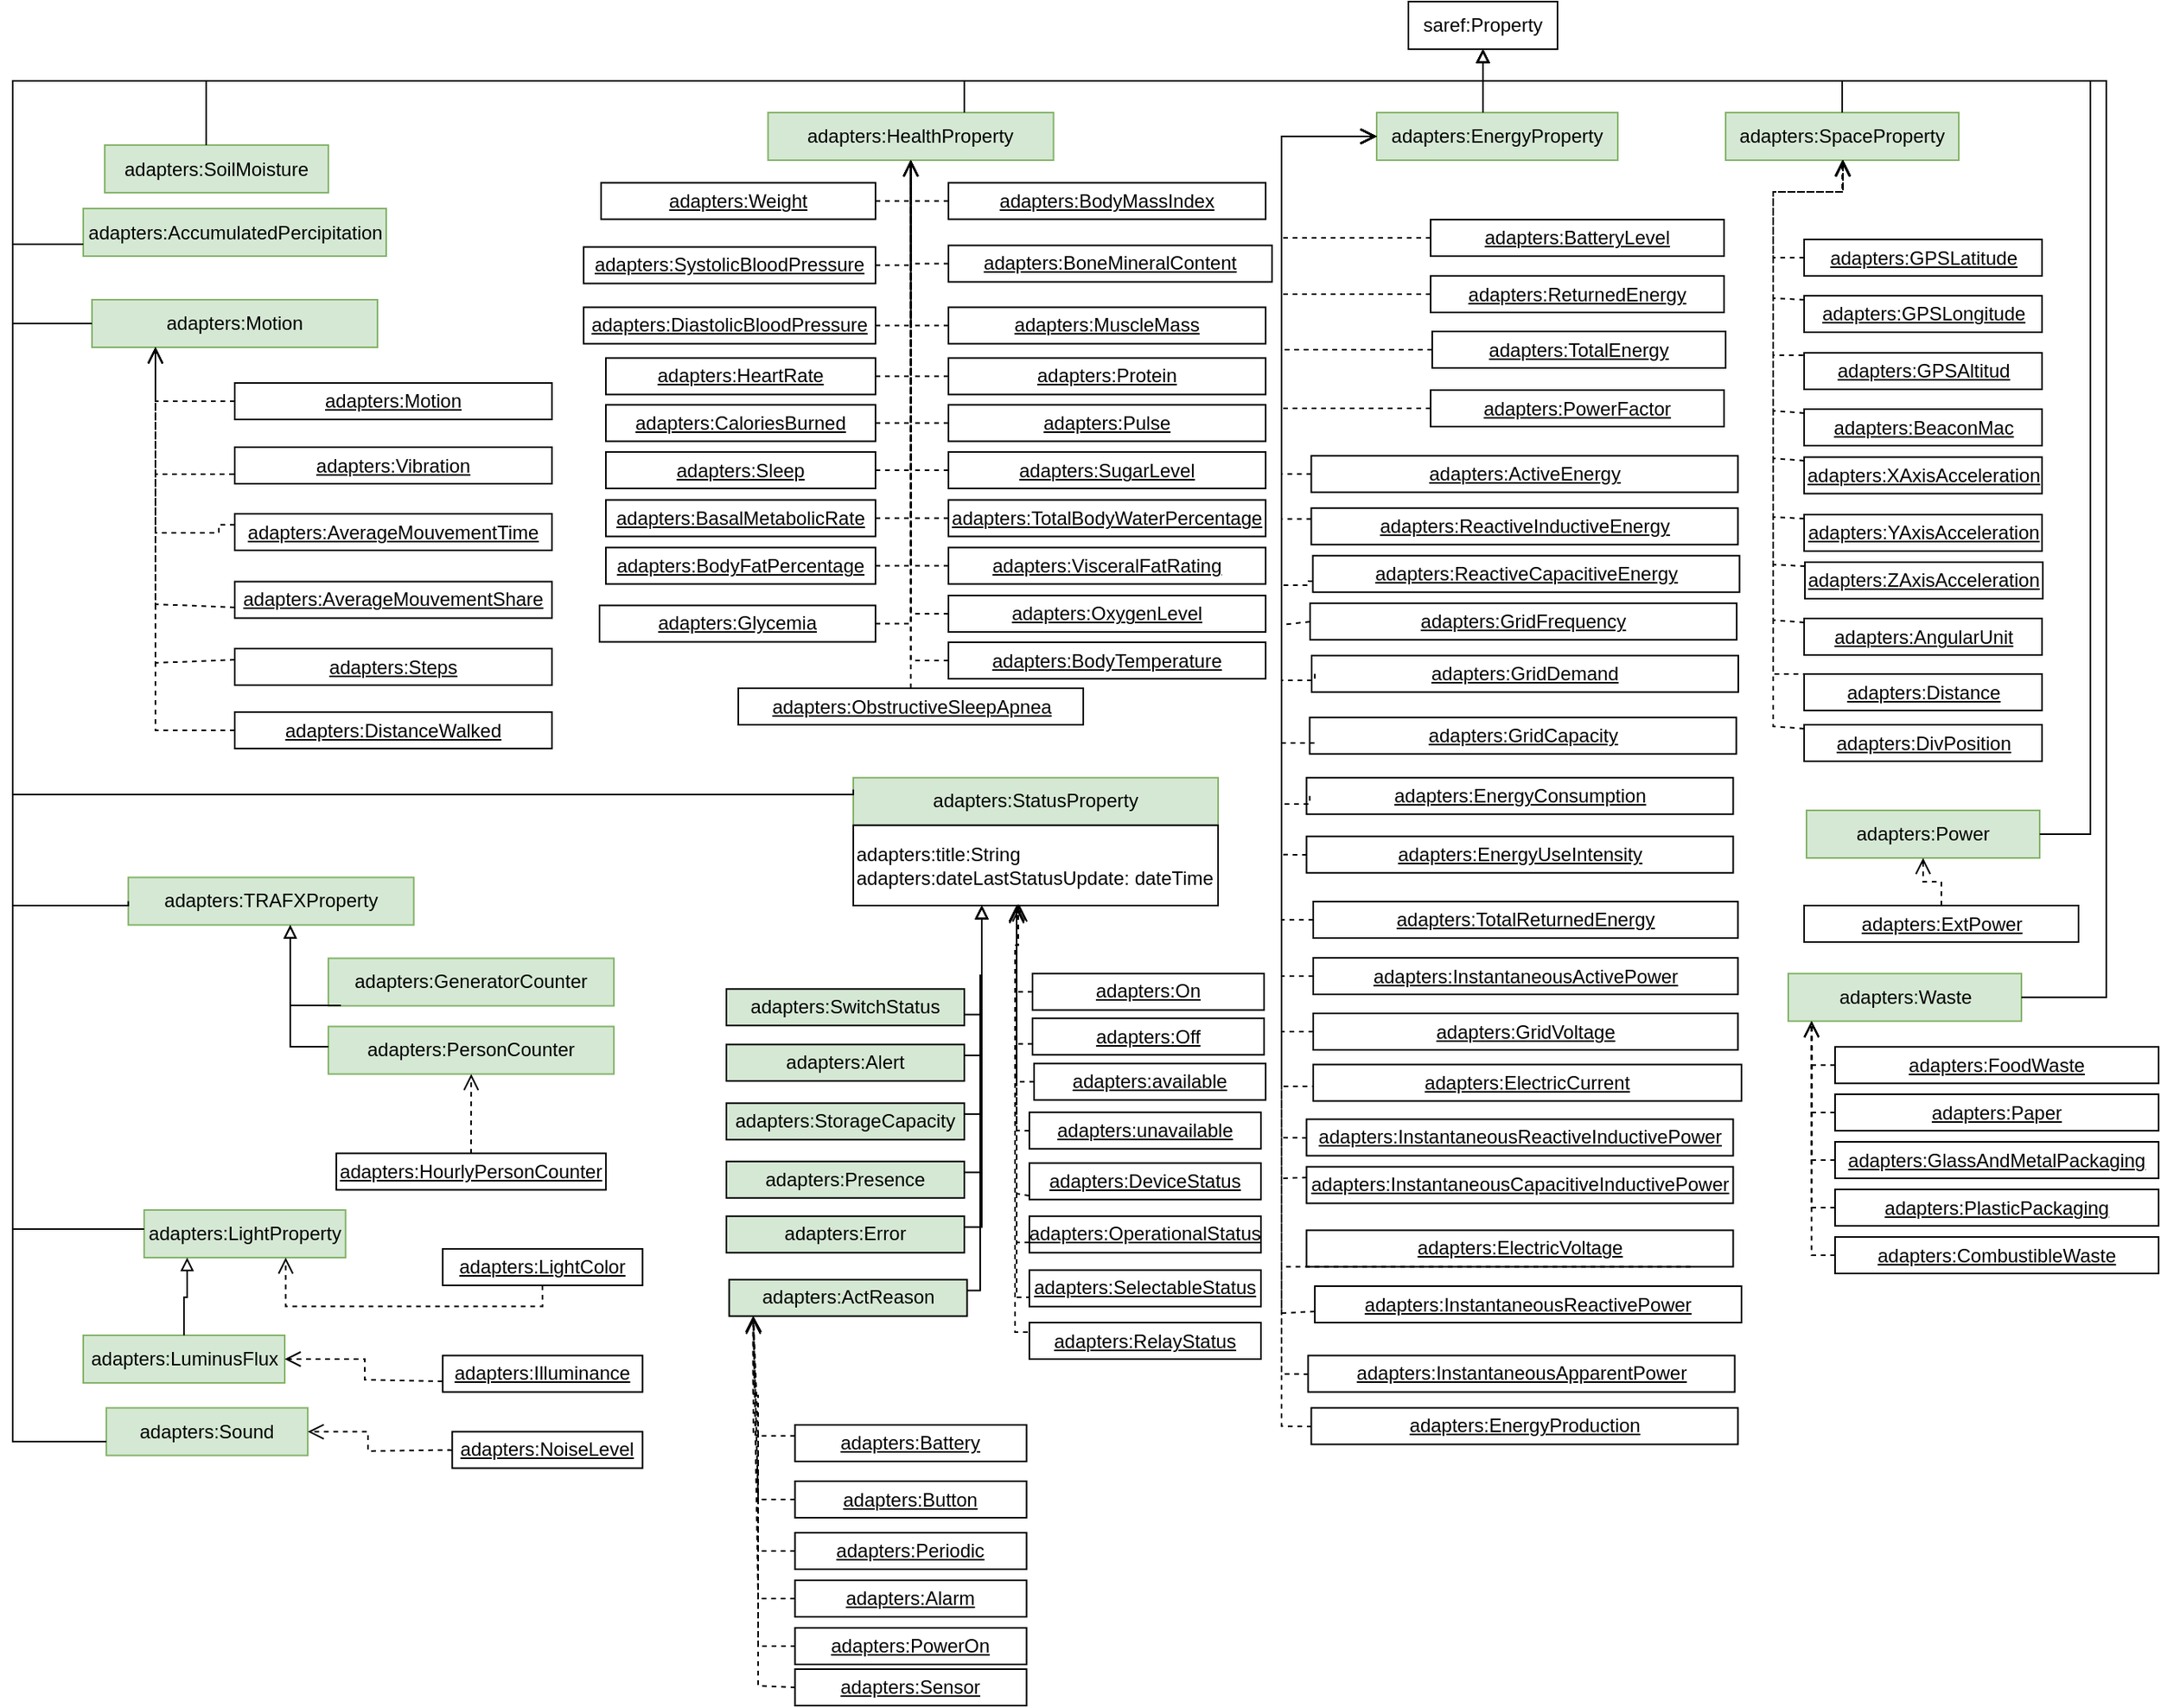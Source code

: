 <mxfile version="24.4.13" type="device">
  <diagram id="obiKMJ8CqMo3xRCFQMb5" name="Page-1">
    <mxGraphModel dx="3379" dy="1471" grid="1" gridSize="10" guides="1" tooltips="1" connect="1" arrows="1" fold="1" page="1" pageScale="1" pageWidth="850" pageHeight="1100" math="0" shadow="0">
      <root>
        <mxCell id="0" />
        <mxCell id="1" parent="0" />
        <mxCell id="S2yTtaICxEiza2klLoan-1" value="saref:Property" style="rounded=0;whiteSpace=wrap;html=1;points=[[0.1,0],[0.2,0],[0.3,0],[0.4,0],[0.5,0],[0.6,0],[0.7,0],[0.8,0],[0.9,0],[0,0.1],[0,0.3],[0,0.5],[0,0.7],[0,0.9],[0.1,1],[0.2,1],[0.3,1],[0.4,1],[0.5,1],[0.6,1],[0.7,1],[0.8,1],[0.9,1],[1,0.1],[1,0.3],[1,0.5],[1,0.7],[1,0.9]];" parent="1" vertex="1">
          <mxGeometry x="280" y="10" width="94" height="30" as="geometry" />
        </mxCell>
        <mxCell id="S2yTtaICxEiza2klLoan-3" value="adapters:SpaceProperty" style="rounded=0;whiteSpace=wrap;html=1;fillColor=#d5e8d4;strokeColor=#82b366;" parent="1" vertex="1">
          <mxGeometry x="480" y="80" width="147" height="30" as="geometry" />
        </mxCell>
        <mxCell id="S2yTtaICxEiza2klLoan-4" value="adapters:HealthProperty" style="rounded=0;whiteSpace=wrap;html=1;fillColor=#d5e8d4;strokeColor=#82b366;" parent="1" vertex="1">
          <mxGeometry x="-123.75" y="80" width="180" height="30" as="geometry" />
        </mxCell>
        <mxCell id="S2yTtaICxEiza2klLoan-5" value="adapters:TRAFXProperty" style="rounded=0;whiteSpace=wrap;html=1;fillColor=#d5e8d4;strokeColor=#82b366;" parent="1" vertex="1">
          <mxGeometry x="-527.13" y="562.25" width="180" height="30" as="geometry" />
        </mxCell>
        <mxCell id="S2yTtaICxEiza2klLoan-6" value="adapters:StatusProperty" style="rounded=0;whiteSpace=wrap;html=1;fillColor=#D5E8D4;strokeColor=#82b366;" parent="1" vertex="1">
          <mxGeometry x="-70" y="499.38" width="230" height="30" as="geometry" />
        </mxCell>
        <mxCell id="S2yTtaICxEiza2klLoan-7" value="adapters:EnergyProperty" style="rounded=0;whiteSpace=wrap;html=1;fillColor=#d5e8d4;strokeColor=#82b366;" parent="1" vertex="1">
          <mxGeometry x="260" y="80" width="152" height="30" as="geometry" />
        </mxCell>
        <mxCell id="S2yTtaICxEiza2klLoan-33" value="" style="endArrow=open;html=1;fontColor=#000099;endFill=0;dashed=1;endSize=8;edgeStyle=orthogonalEdgeStyle;arcSize=0;" parent="1" source="S2yTtaICxEiza2klLoan-34" target="S2yTtaICxEiza2klLoan-3" edge="1">
          <mxGeometry width="50" height="50" relative="1" as="geometry">
            <mxPoint x="301.44" y="129.63" as="sourcePoint" />
            <mxPoint x="608" y="137" as="targetPoint" />
            <Array as="points">
              <mxPoint x="510" y="172" />
              <mxPoint x="510" y="130" />
              <mxPoint x="554" y="130" />
            </Array>
          </mxGeometry>
        </mxCell>
        <mxCell id="S2yTtaICxEiza2klLoan-34" value="&lt;u&gt;adapters:GPSLatitude&lt;/u&gt;" style="rounded=0;whiteSpace=wrap;html=1;snapToPoint=1;points=[[0.1,0],[0.2,0],[0.3,0],[0.4,0],[0.5,0],[0.6,0],[0.7,0],[0.8,0],[0.9,0],[0,0.1],[0,0.3],[0,0.5],[0,0.7],[0,0.9],[0.1,1],[0.2,1],[0.3,1],[0.4,1],[0.5,1],[0.6,1],[0.7,1],[0.8,1],[0.9,1],[1,0.1],[1,0.3],[1,0.5],[1,0.7],[1,0.9]];" parent="1" vertex="1">
          <mxGeometry x="529.5" y="160" width="150" height="23" as="geometry" />
        </mxCell>
        <mxCell id="S2yTtaICxEiza2klLoan-35" value="&lt;u&gt;adapters:GPSLongitude&lt;/u&gt;" style="rounded=0;whiteSpace=wrap;html=1;snapToPoint=1;points=[[0.1,0],[0.2,0],[0.3,0],[0.4,0],[0.5,0],[0.6,0],[0.7,0],[0.8,0],[0.9,0],[0,0.1],[0,0.3],[0,0.5],[0,0.7],[0,0.9],[0.1,1],[0.2,1],[0.3,1],[0.4,1],[0.5,1],[0.6,1],[0.7,1],[0.8,1],[0.9,1],[1,0.1],[1,0.3],[1,0.5],[1,0.7],[1,0.9]];" parent="1" vertex="1">
          <mxGeometry x="529.5" y="195.5" width="150" height="23" as="geometry" />
        </mxCell>
        <mxCell id="S2yTtaICxEiza2klLoan-36" value="" style="endArrow=open;html=1;fontColor=#000099;endFill=0;dashed=1;endSize=8;edgeStyle=orthogonalEdgeStyle;arcSize=0;" parent="1" source="S2yTtaICxEiza2klLoan-35" target="S2yTtaICxEiza2klLoan-3" edge="1">
          <mxGeometry width="50" height="50" relative="1" as="geometry">
            <mxPoint x="589" y="168.13" as="sourcePoint" />
            <mxPoint x="608" y="137" as="targetPoint" />
            <Array as="points">
              <mxPoint x="510" y="197" />
              <mxPoint x="510" y="130" />
              <mxPoint x="554" y="130" />
            </Array>
          </mxGeometry>
        </mxCell>
        <mxCell id="S2yTtaICxEiza2klLoan-37" value="&lt;u&gt;adapters:GPSAltitud&lt;/u&gt;" style="rounded=0;whiteSpace=wrap;html=1;snapToPoint=1;points=[[0.1,0],[0.2,0],[0.3,0],[0.4,0],[0.5,0],[0.6,0],[0.7,0],[0.8,0],[0.9,0],[0,0.1],[0,0.3],[0,0.5],[0,0.7],[0,0.9],[0.1,1],[0.2,1],[0.3,1],[0.4,1],[0.5,1],[0.6,1],[0.7,1],[0.8,1],[0.9,1],[1,0.1],[1,0.3],[1,0.5],[1,0.7],[1,0.9]];" parent="1" vertex="1">
          <mxGeometry x="529.5" y="231.5" width="150" height="23" as="geometry" />
        </mxCell>
        <mxCell id="S2yTtaICxEiza2klLoan-38" value="&lt;u&gt;adapters:BeaconMac&lt;/u&gt;" style="rounded=0;whiteSpace=wrap;html=1;snapToPoint=1;points=[[0.1,0],[0.2,0],[0.3,0],[0.4,0],[0.5,0],[0.6,0],[0.7,0],[0.8,0],[0.9,0],[0,0.1],[0,0.3],[0,0.5],[0,0.7],[0,0.9],[0.1,1],[0.2,1],[0.3,1],[0.4,1],[0.5,1],[0.6,1],[0.7,1],[0.8,1],[0.9,1],[1,0.1],[1,0.3],[1,0.5],[1,0.7],[1,0.9]];" parent="1" vertex="1">
          <mxGeometry x="529.5" y="267" width="150" height="23" as="geometry" />
        </mxCell>
        <mxCell id="S2yTtaICxEiza2klLoan-39" value="&lt;u&gt;adapters:XAxisAcceleration&lt;/u&gt;" style="rounded=0;whiteSpace=wrap;html=1;snapToPoint=1;points=[[0.1,0],[0.2,0],[0.3,0],[0.4,0],[0.5,0],[0.6,0],[0.7,0],[0.8,0],[0.9,0],[0,0.1],[0,0.3],[0,0.5],[0,0.7],[0,0.9],[0.1,1],[0.2,1],[0.3,1],[0.4,1],[0.5,1],[0.6,1],[0.7,1],[0.8,1],[0.9,1],[1,0.1],[1,0.3],[1,0.5],[1,0.7],[1,0.9]];" parent="1" vertex="1">
          <mxGeometry x="529.5" y="297.25" width="150" height="23" as="geometry" />
        </mxCell>
        <mxCell id="S2yTtaICxEiza2klLoan-40" value="&lt;u&gt;adapters:YAxisAcceleration&lt;/u&gt;" style="rounded=0;whiteSpace=wrap;html=1;snapToPoint=1;points=[[0.1,0],[0.2,0],[0.3,0],[0.4,0],[0.5,0],[0.6,0],[0.7,0],[0.8,0],[0.9,0],[0,0.1],[0,0.3],[0,0.5],[0,0.7],[0,0.9],[0.1,1],[0.2,1],[0.3,1],[0.4,1],[0.5,1],[0.6,1],[0.7,1],[0.8,1],[0.9,1],[1,0.1],[1,0.3],[1,0.5],[1,0.7],[1,0.9]];" parent="1" vertex="1">
          <mxGeometry x="529.5" y="333.5" width="150" height="23" as="geometry" />
        </mxCell>
        <mxCell id="S2yTtaICxEiza2klLoan-41" value="&lt;u&gt;adapters:ZAxisAcceleration&lt;/u&gt;" style="rounded=0;whiteSpace=wrap;html=1;snapToPoint=1;points=[[0.1,0],[0.2,0],[0.3,0],[0.4,0],[0.5,0],[0.6,0],[0.7,0],[0.8,0],[0.9,0],[0,0.1],[0,0.3],[0,0.5],[0,0.7],[0,0.9],[0.1,1],[0.2,1],[0.3,1],[0.4,1],[0.5,1],[0.6,1],[0.7,1],[0.8,1],[0.9,1],[1,0.1],[1,0.3],[1,0.5],[1,0.7],[1,0.9]];" parent="1" vertex="1">
          <mxGeometry x="530" y="363.5" width="150" height="23" as="geometry" />
        </mxCell>
        <mxCell id="S2yTtaICxEiza2klLoan-42" value="" style="endArrow=open;html=1;fontColor=#000099;endFill=0;dashed=1;endSize=8;exitX=0;exitY=0.3;exitDx=0;exitDy=0;edgeStyle=orthogonalEdgeStyle;arcSize=0;" parent="1" source="S2yTtaICxEiza2klLoan-37" target="S2yTtaICxEiza2klLoan-3" edge="1">
          <mxGeometry width="50" height="50" relative="1" as="geometry">
            <mxPoint x="590" y="206.5" as="sourcePoint" />
            <mxPoint x="608" y="137" as="targetPoint" />
            <Array as="points">
              <mxPoint x="530" y="233" />
              <mxPoint x="510" y="233" />
              <mxPoint x="510" y="130" />
              <mxPoint x="554" y="130" />
            </Array>
          </mxGeometry>
        </mxCell>
        <mxCell id="S2yTtaICxEiza2klLoan-43" value="" style="endArrow=open;html=1;fontColor=#000099;endFill=0;dashed=1;endSize=8;edgeStyle=orthogonalEdgeStyle;arcSize=0;" parent="1" source="S2yTtaICxEiza2klLoan-38" target="S2yTtaICxEiza2klLoan-3" edge="1">
          <mxGeometry width="50" height="50" relative="1" as="geometry">
            <mxPoint x="600" y="216.5" as="sourcePoint" />
            <mxPoint x="608" y="137" as="targetPoint" />
            <Array as="points">
              <mxPoint x="510" y="268" />
              <mxPoint x="510" y="130" />
              <mxPoint x="554" y="130" />
            </Array>
          </mxGeometry>
        </mxCell>
        <mxCell id="S2yTtaICxEiza2klLoan-44" value="" style="endArrow=open;html=1;fontColor=#000099;endFill=0;dashed=1;endSize=8;edgeStyle=orthogonalEdgeStyle;arcSize=0;" parent="1" source="S2yTtaICxEiza2klLoan-39" target="S2yTtaICxEiza2klLoan-3" edge="1">
          <mxGeometry width="50" height="50" relative="1" as="geometry">
            <mxPoint x="610" y="226.5" as="sourcePoint" />
            <mxPoint x="608" y="137" as="targetPoint" />
            <Array as="points">
              <mxPoint x="510" y="298" />
              <mxPoint x="510" y="130" />
              <mxPoint x="554" y="130" />
            </Array>
          </mxGeometry>
        </mxCell>
        <mxCell id="S2yTtaICxEiza2klLoan-45" value="" style="endArrow=open;html=1;fontColor=#000099;endFill=0;dashed=1;endSize=8;edgeStyle=orthogonalEdgeStyle;arcSize=0;" parent="1" source="S2yTtaICxEiza2klLoan-40" target="S2yTtaICxEiza2klLoan-3" edge="1">
          <mxGeometry width="50" height="50" relative="1" as="geometry">
            <mxPoint x="620" y="236.5" as="sourcePoint" />
            <mxPoint x="608" y="137" as="targetPoint" />
            <Array as="points">
              <mxPoint x="510" y="335" />
              <mxPoint x="510" y="130" />
              <mxPoint x="554" y="130" />
            </Array>
          </mxGeometry>
        </mxCell>
        <mxCell id="S2yTtaICxEiza2klLoan-46" value="" style="endArrow=open;html=1;fontColor=#000099;endFill=0;dashed=1;endSize=8;edgeStyle=orthogonalEdgeStyle;arcSize=0;" parent="1" source="S2yTtaICxEiza2klLoan-48" target="S2yTtaICxEiza2klLoan-3" edge="1">
          <mxGeometry width="50" height="50" relative="1" as="geometry">
            <mxPoint x="630" y="246.5" as="sourcePoint" />
            <mxPoint x="608" y="137" as="targetPoint" />
            <Array as="points">
              <mxPoint x="510" y="400" />
              <mxPoint x="510" y="130" />
              <mxPoint x="554" y="130" />
            </Array>
          </mxGeometry>
        </mxCell>
        <mxCell id="S2yTtaICxEiza2klLoan-47" value="" style="endArrow=open;html=1;fontColor=#000099;endFill=0;dashed=1;endSize=8;edgeStyle=orthogonalEdgeStyle;arcSize=0;" parent="1" source="S2yTtaICxEiza2klLoan-41" target="S2yTtaICxEiza2klLoan-3" edge="1">
          <mxGeometry width="50" height="50" relative="1" as="geometry">
            <mxPoint x="640" y="256.5" as="sourcePoint" />
            <mxPoint x="608" y="137" as="targetPoint" />
            <Array as="points">
              <mxPoint x="510" y="365" />
              <mxPoint x="510" y="130" />
              <mxPoint x="554" y="130" />
            </Array>
          </mxGeometry>
        </mxCell>
        <mxCell id="S2yTtaICxEiza2klLoan-48" value="&lt;u&gt;adapters:AngularUnit&lt;/u&gt;" style="rounded=0;whiteSpace=wrap;html=1;snapToPoint=1;points=[[0.1,0],[0.2,0],[0.3,0],[0.4,0],[0.5,0],[0.6,0],[0.7,0],[0.8,0],[0.9,0],[0,0.1],[0,0.3],[0,0.5],[0,0.7],[0,0.9],[0.1,1],[0.2,1],[0.3,1],[0.4,1],[0.5,1],[0.6,1],[0.7,1],[0.8,1],[0.9,1],[1,0.1],[1,0.3],[1,0.5],[1,0.7],[1,0.9]];" parent="1" vertex="1">
          <mxGeometry x="529.5" y="399" width="150" height="23" as="geometry" />
        </mxCell>
        <mxCell id="S2yTtaICxEiza2klLoan-49" value="&lt;u&gt;adapters:Distance&lt;/u&gt;" style="rounded=0;whiteSpace=wrap;html=1;snapToPoint=1;points=[[0.1,0],[0.2,0],[0.3,0],[0.4,0],[0.5,0],[0.6,0],[0.7,0],[0.8,0],[0.9,0],[0,0.1],[0,0.3],[0,0.5],[0,0.7],[0,0.9],[0.1,1],[0.2,1],[0.3,1],[0.4,1],[0.5,1],[0.6,1],[0.7,1],[0.8,1],[0.9,1],[1,0.1],[1,0.3],[1,0.5],[1,0.7],[1,0.9]];" parent="1" vertex="1">
          <mxGeometry x="529.5" y="434" width="150" height="23" as="geometry" />
        </mxCell>
        <mxCell id="S2yTtaICxEiza2klLoan-50" value="&lt;u&gt;adapters:DivPosition&lt;/u&gt;" style="rounded=0;whiteSpace=wrap;html=1;snapToPoint=1;points=[[0.1,0],[0.2,0],[0.3,0],[0.4,0],[0.5,0],[0.6,0],[0.7,0],[0.8,0],[0.9,0],[0,0.1],[0,0.3],[0,0.5],[0,0.7],[0,0.9],[0.1,1],[0.2,1],[0.3,1],[0.4,1],[0.5,1],[0.6,1],[0.7,1],[0.8,1],[0.9,1],[1,0.1],[1,0.3],[1,0.5],[1,0.7],[1,0.9]];" parent="1" vertex="1">
          <mxGeometry x="529.5" y="466" width="150" height="23" as="geometry" />
        </mxCell>
        <mxCell id="S2yTtaICxEiza2klLoan-51" value="" style="endArrow=open;html=1;fontColor=#000099;endFill=0;dashed=1;endSize=8;edgeStyle=orthogonalEdgeStyle;arcSize=0;exitX=0;exitY=0.1;exitDx=0;exitDy=0;" parent="1" source="S2yTtaICxEiza2klLoan-49" target="S2yTtaICxEiza2klLoan-3" edge="1">
          <mxGeometry width="50" height="50" relative="1" as="geometry">
            <mxPoint x="600" y="430" as="sourcePoint" />
            <mxPoint x="608.5" y="137" as="targetPoint" />
            <Array as="points">
              <mxPoint x="530" y="434" />
              <mxPoint x="510" y="434" />
              <mxPoint x="510" y="130" />
              <mxPoint x="554" y="130" />
            </Array>
          </mxGeometry>
        </mxCell>
        <mxCell id="S2yTtaICxEiza2klLoan-52" value="" style="endArrow=open;html=1;fontColor=#000099;endFill=0;dashed=1;endSize=8;edgeStyle=orthogonalEdgeStyle;arcSize=0;entryX=0.5;entryY=1;entryDx=0;entryDy=0;" parent="1" source="S2yTtaICxEiza2klLoan-50" target="S2yTtaICxEiza2klLoan-3" edge="1">
          <mxGeometry width="50" height="50" relative="1" as="geometry">
            <mxPoint x="580" y="432" as="sourcePoint" />
            <mxPoint x="608.5" y="136" as="targetPoint" />
            <Array as="points">
              <mxPoint x="510" y="467" />
              <mxPoint x="510" y="130" />
              <mxPoint x="554" y="130" />
            </Array>
          </mxGeometry>
        </mxCell>
        <mxCell id="S2yTtaICxEiza2klLoan-57" value="" style="endArrow=open;html=1;fontColor=#000099;endFill=0;dashed=1;endSize=8;exitX=0;exitY=0.5;exitDx=0;exitDy=0;edgeStyle=orthogonalEdgeStyle;arcSize=0;" parent="1" source="S2yTtaICxEiza2klLoan-58" target="S2yTtaICxEiza2klLoan-7" edge="1">
          <mxGeometry width="50" height="50" relative="1" as="geometry">
            <mxPoint x="124.75" y="270.5" as="sourcePoint" />
            <mxPoint x="275.25" y="140" as="targetPoint" />
            <Array as="points">
              <mxPoint x="200" y="159" />
              <mxPoint x="200" y="95" />
            </Array>
          </mxGeometry>
        </mxCell>
        <mxCell id="S2yTtaICxEiza2klLoan-58" value="&lt;u&gt;adapters:BatteryLevel&lt;/u&gt;" style="rounded=0;whiteSpace=wrap;html=1;snapToPoint=1;points=[[0.1,0],[0.2,0],[0.3,0],[0.4,0],[0.5,0],[0.6,0],[0.7,0],[0.8,0],[0.9,0],[0,0.1],[0,0.3],[0,0.5],[0,0.7],[0,0.9],[0.1,1],[0.2,1],[0.3,1],[0.4,1],[0.5,1],[0.6,1],[0.7,1],[0.8,1],[0.9,1],[1,0.1],[1,0.3],[1,0.5],[1,0.7],[1,0.9]];" parent="1" vertex="1">
          <mxGeometry x="294" y="147.5" width="185" height="23" as="geometry" />
        </mxCell>
        <mxCell id="S2yTtaICxEiza2klLoan-59" value="" style="endArrow=open;html=1;fontColor=#000099;endFill=0;dashed=1;endSize=8;exitX=0;exitY=0.5;exitDx=0;exitDy=0;edgeStyle=orthogonalEdgeStyle;arcSize=0;entryX=0;entryY=0.5;entryDx=0;entryDy=0;" parent="1" source="S2yTtaICxEiza2klLoan-60" target="S2yTtaICxEiza2klLoan-7" edge="1">
          <mxGeometry width="50" height="50" relative="1" as="geometry">
            <mxPoint x="135.75" y="474" as="sourcePoint" />
            <mxPoint x="275.25" y="140" as="targetPoint" />
            <Array as="points">
              <mxPoint x="200" y="230" />
              <mxPoint x="200" y="95" />
            </Array>
          </mxGeometry>
        </mxCell>
        <mxCell id="S2yTtaICxEiza2klLoan-60" value="&lt;u&gt;adapters:TotalEnergy&lt;/u&gt;" style="rounded=0;whiteSpace=wrap;html=1;snapToPoint=1;points=[[0.1,0],[0.2,0],[0.3,0],[0.4,0],[0.5,0],[0.6,0],[0.7,0],[0.8,0],[0.9,0],[0,0.1],[0,0.3],[0,0.5],[0,0.7],[0,0.9],[0.1,1],[0.2,1],[0.3,1],[0.4,1],[0.5,1],[0.6,1],[0.7,1],[0.8,1],[0.9,1],[1,0.1],[1,0.3],[1,0.5],[1,0.7],[1,0.9]];" parent="1" vertex="1">
          <mxGeometry x="295" y="218" width="185" height="23" as="geometry" />
        </mxCell>
        <mxCell id="S2yTtaICxEiza2klLoan-61" value="" style="endArrow=open;html=1;fontColor=#000099;endFill=0;dashed=1;endSize=8;exitX=0;exitY=0.5;exitDx=0;exitDy=0;edgeStyle=orthogonalEdgeStyle;arcSize=0;" parent="1" source="S2yTtaICxEiza2klLoan-62" target="S2yTtaICxEiza2klLoan-7" edge="1">
          <mxGeometry width="50" height="50" relative="1" as="geometry">
            <mxPoint x="171.75" y="396" as="sourcePoint" />
            <mxPoint x="275.25" y="140" as="targetPoint" />
            <Array as="points">
              <mxPoint x="200" y="195" />
              <mxPoint x="200" y="95" />
            </Array>
          </mxGeometry>
        </mxCell>
        <mxCell id="S2yTtaICxEiza2klLoan-62" value="&lt;u&gt;adapters:ReturnedEnergy&lt;/u&gt;" style="rounded=0;whiteSpace=wrap;html=1;snapToPoint=1;points=[[0.1,0],[0.2,0],[0.3,0],[0.4,0],[0.5,0],[0.6,0],[0.7,0],[0.8,0],[0.9,0],[0,0.1],[0,0.3],[0,0.5],[0,0.7],[0,0.9],[0.1,1],[0.2,1],[0.3,1],[0.4,1],[0.5,1],[0.6,1],[0.7,1],[0.8,1],[0.9,1],[1,0.1],[1,0.3],[1,0.5],[1,0.7],[1,0.9]];" parent="1" vertex="1">
          <mxGeometry x="294" y="183" width="185" height="23" as="geometry" />
        </mxCell>
        <mxCell id="S2yTtaICxEiza2klLoan-63" value="&lt;u&gt;adapters:PowerFactor&lt;/u&gt;" style="rounded=0;whiteSpace=wrap;html=1;snapToPoint=1;points=[[0.1,0],[0.2,0],[0.3,0],[0.4,0],[0.5,0],[0.6,0],[0.7,0],[0.8,0],[0.9,0],[0,0.1],[0,0.3],[0,0.5],[0,0.7],[0,0.9],[0.1,1],[0.2,1],[0.3,1],[0.4,1],[0.5,1],[0.6,1],[0.7,1],[0.8,1],[0.9,1],[1,0.1],[1,0.3],[1,0.5],[1,0.7],[1,0.9]];" parent="1" vertex="1">
          <mxGeometry x="294" y="255" width="185" height="23" as="geometry" />
        </mxCell>
        <mxCell id="S2yTtaICxEiza2klLoan-64" value="" style="endArrow=open;html=1;fontColor=#000099;endFill=0;dashed=1;endSize=8;exitX=0;exitY=0.5;exitDx=0;exitDy=0;edgeStyle=orthogonalEdgeStyle;arcSize=0;" parent="1" source="S2yTtaICxEiza2klLoan-63" target="S2yTtaICxEiza2klLoan-7" edge="1">
          <mxGeometry width="50" height="50" relative="1" as="geometry">
            <mxPoint x="305" y="245.5" as="sourcePoint" />
            <mxPoint x="275.25" y="140" as="targetPoint" />
            <Array as="points">
              <mxPoint x="200" y="267" />
              <mxPoint x="200" y="95" />
            </Array>
          </mxGeometry>
        </mxCell>
        <mxCell id="S2yTtaICxEiza2klLoan-65" value="&lt;u&gt;adapters:ActiveEnergy&lt;/u&gt;" style="rounded=0;whiteSpace=wrap;html=1;snapToPoint=1;points=[[0.1,0],[0.2,0],[0.3,0],[0.4,0],[0.5,0],[0.6,0],[0.7,0],[0.8,0],[0.9,0],[0,0.1],[0,0.3],[0,0.5],[0,0.7],[0,0.9],[0.1,1],[0.2,1],[0.3,1],[0.4,1],[0.5,1],[0.6,1],[0.7,1],[0.8,1],[0.9,1],[1,0.1],[1,0.3],[1,0.5],[1,0.7],[1,0.9]];" parent="1" vertex="1">
          <mxGeometry x="218.75" y="296.38" width="269" height="23" as="geometry" />
        </mxCell>
        <mxCell id="S2yTtaICxEiza2klLoan-66" value="&lt;u&gt;adapters:ReactiveInductiveEnergy&lt;/u&gt;" style="rounded=0;whiteSpace=wrap;html=1;snapToPoint=1;points=[[0.1,0],[0.2,0],[0.3,0],[0.4,0],[0.5,0],[0.6,0],[0.7,0],[0.8,0],[0.9,0],[0,0.1],[0,0.3],[0,0.5],[0,0.7],[0,0.9],[0.1,1],[0.2,1],[0.3,1],[0.4,1],[0.5,1],[0.6,1],[0.7,1],[0.8,1],[0.9,1],[1,0.1],[1,0.3],[1,0.5],[1,0.7],[1,0.9]];" parent="1" vertex="1">
          <mxGeometry x="218.75" y="329.38" width="269" height="23" as="geometry" />
        </mxCell>
        <mxCell id="S2yTtaICxEiza2klLoan-67" value="&lt;u&gt;adapters:ReactiveCapacitiveEnergy&lt;/u&gt;" style="rounded=0;whiteSpace=wrap;html=1;snapToPoint=1;points=[[0.1,0],[0.2,0],[0.3,0],[0.4,0],[0.5,0],[0.6,0],[0.7,0],[0.8,0],[0.9,0],[0,0.1],[0,0.3],[0,0.5],[0,0.7],[0,0.9],[0.1,1],[0.2,1],[0.3,1],[0.4,1],[0.5,1],[0.6,1],[0.7,1],[0.8,1],[0.9,1],[1,0.1],[1,0.3],[1,0.5],[1,0.7],[1,0.9]];" parent="1" vertex="1">
          <mxGeometry x="219.75" y="359.38" width="269" height="23" as="geometry" />
        </mxCell>
        <mxCell id="S2yTtaICxEiza2klLoan-68" value="" style="endArrow=open;html=1;fontColor=#000099;endFill=0;dashed=1;endSize=8;edgeStyle=orthogonalEdgeStyle;arcSize=0;exitX=0;exitY=0.5;exitDx=0;exitDy=0;" parent="1" source="S2yTtaICxEiza2klLoan-65" target="S2yTtaICxEiza2klLoan-7" edge="1">
          <mxGeometry width="50" height="50" relative="1" as="geometry">
            <mxPoint x="216" y="308.38" as="sourcePoint" />
            <mxPoint x="181" y="144.63" as="targetPoint" />
            <Array as="points">
              <mxPoint x="200" y="308" />
              <mxPoint x="200" y="95" />
            </Array>
          </mxGeometry>
        </mxCell>
        <mxCell id="S2yTtaICxEiza2klLoan-69" value="" style="endArrow=open;html=1;fontColor=#000099;endFill=0;dashed=1;endSize=8;edgeStyle=orthogonalEdgeStyle;arcSize=0;exitX=0;exitY=0.3;exitDx=0;exitDy=0;entryX=0;entryY=0.5;entryDx=0;entryDy=0;" parent="1" source="S2yTtaICxEiza2klLoan-66" target="S2yTtaICxEiza2klLoan-7" edge="1">
          <mxGeometry width="50" height="50" relative="1" as="geometry">
            <mxPoint x="218.75" y="349.38" as="sourcePoint" />
            <mxPoint x="181" y="144.63" as="targetPoint" />
            <Array as="points">
              <mxPoint x="200" y="336" />
              <mxPoint x="200" y="95" />
            </Array>
          </mxGeometry>
        </mxCell>
        <mxCell id="S2yTtaICxEiza2klLoan-70" value="" style="endArrow=open;html=1;fontColor=#000099;endFill=0;dashed=1;endSize=8;edgeStyle=orthogonalEdgeStyle;arcSize=0;exitX=0;exitY=0.7;exitDx=0;exitDy=0;" parent="1" source="S2yTtaICxEiza2klLoan-67" target="S2yTtaICxEiza2klLoan-7" edge="1">
          <mxGeometry width="50" height="50" relative="1" as="geometry">
            <mxPoint x="217" y="380.38" as="sourcePoint" />
            <mxPoint x="181" y="144.63" as="targetPoint" />
            <Array as="points">
              <mxPoint x="217" y="376" />
              <mxPoint x="217" y="378" />
              <mxPoint x="200" y="378" />
              <mxPoint x="200" y="95" />
            </Array>
          </mxGeometry>
        </mxCell>
        <mxCell id="S2yTtaICxEiza2klLoan-71" value="&lt;u&gt;adapters:GridFrequency&lt;/u&gt;" style="rounded=0;whiteSpace=wrap;html=1;snapToPoint=1;points=[[0.1,0],[0.2,0],[0.3,0],[0.4,0],[0.5,0],[0.6,0],[0.7,0],[0.8,0],[0.9,0],[0,0.1],[0,0.3],[0,0.5],[0,0.7],[0,0.9],[0.1,1],[0.2,1],[0.3,1],[0.4,1],[0.5,1],[0.6,1],[0.7,1],[0.8,1],[0.9,1],[1,0.1],[1,0.3],[1,0.5],[1,0.7],[1,0.9]];" parent="1" vertex="1">
          <mxGeometry x="218" y="389.38" width="269" height="23" as="geometry" />
        </mxCell>
        <mxCell id="S2yTtaICxEiza2klLoan-72" value="&lt;u&gt;adapters:GridDemand&lt;/u&gt;" style="rounded=0;whiteSpace=wrap;html=1;snapToPoint=1;points=[[0.1,0],[0.2,0],[0.3,0],[0.4,0],[0.5,0],[0.6,0],[0.7,0],[0.8,0],[0.9,0],[0,0.1],[0,0.3],[0,0.5],[0,0.7],[0,0.9],[0.1,1],[0.2,1],[0.3,1],[0.4,1],[0.5,1],[0.6,1],[0.7,1],[0.8,1],[0.9,1],[1,0.1],[1,0.3],[1,0.5],[1,0.7],[1,0.9]];" parent="1" vertex="1">
          <mxGeometry x="219" y="422.38" width="269" height="23" as="geometry" />
        </mxCell>
        <mxCell id="S2yTtaICxEiza2klLoan-73" value="&lt;u&gt;adapters:GridCapacity&lt;/u&gt;" style="rounded=0;whiteSpace=wrap;html=1;snapToPoint=1;points=[[0.1,0],[0.2,0],[0.3,0],[0.4,0],[0.5,0],[0.6,0],[0.7,0],[0.8,0],[0.9,0],[0,0.1],[0,0.3],[0,0.5],[0,0.7],[0,0.9],[0.1,1],[0.2,1],[0.3,1],[0.4,1],[0.5,1],[0.6,1],[0.7,1],[0.8,1],[0.9,1],[1,0.1],[1,0.3],[1,0.5],[1,0.7],[1,0.9]];" parent="1" vertex="1">
          <mxGeometry x="217.75" y="461.38" width="269" height="23" as="geometry" />
        </mxCell>
        <mxCell id="S2yTtaICxEiza2klLoan-74" value="&lt;u&gt;adapters:EnergyConsumption&lt;/u&gt;" style="rounded=0;whiteSpace=wrap;html=1;snapToPoint=1;points=[[0.1,0],[0.2,0],[0.3,0],[0.4,0],[0.5,0],[0.6,0],[0.7,0],[0.8,0],[0.9,0],[0,0.1],[0,0.3],[0,0.5],[0,0.7],[0,0.9],[0.1,1],[0.2,1],[0.3,1],[0.4,1],[0.5,1],[0.6,1],[0.7,1],[0.8,1],[0.9,1],[1,0.1],[1,0.3],[1,0.5],[1,0.7],[1,0.9]];" parent="1" vertex="1">
          <mxGeometry x="215.75" y="499.38" width="269" height="23" as="geometry" />
        </mxCell>
        <mxCell id="S2yTtaICxEiza2klLoan-75" value="" style="endArrow=open;html=1;fontColor=#000099;endFill=0;dashed=1;endSize=8;edgeStyle=orthogonalEdgeStyle;arcSize=0;" parent="1" source="S2yTtaICxEiza2klLoan-71" target="S2yTtaICxEiza2klLoan-7" edge="1">
          <mxGeometry width="50" height="50" relative="1" as="geometry">
            <mxPoint x="220" y="400.88" as="sourcePoint" />
            <mxPoint x="180" y="144.63" as="targetPoint" />
            <Array as="points">
              <mxPoint x="200" y="403" />
              <mxPoint x="200" y="95" />
            </Array>
          </mxGeometry>
        </mxCell>
        <mxCell id="S2yTtaICxEiza2klLoan-76" value="" style="endArrow=open;html=1;fontColor=#000099;endFill=0;dashed=1;endSize=8;edgeStyle=orthogonalEdgeStyle;arcSize=0;exitX=0;exitY=0.5;exitDx=0;exitDy=0;" parent="1" target="S2yTtaICxEiza2klLoan-7" edge="1">
          <mxGeometry width="50" height="50" relative="1" as="geometry">
            <mxPoint x="221" y="433.88" as="sourcePoint" />
            <mxPoint x="180" y="144.63" as="targetPoint" />
            <Array as="points">
              <mxPoint x="221" y="438" />
              <mxPoint x="200" y="438" />
              <mxPoint x="200" y="95" />
            </Array>
          </mxGeometry>
        </mxCell>
        <mxCell id="S2yTtaICxEiza2klLoan-77" value="" style="endArrow=open;html=1;fontColor=#000099;endFill=0;dashed=1;endSize=8;edgeStyle=orthogonalEdgeStyle;arcSize=0;exitX=0;exitY=0.7;exitDx=0;exitDy=0;" parent="1" target="S2yTtaICxEiza2klLoan-7" edge="1">
          <mxGeometry width="50" height="50" relative="1" as="geometry">
            <mxPoint x="220.75" y="477.48" as="sourcePoint" />
            <mxPoint x="181" y="144.63" as="targetPoint" />
            <Array as="points">
              <mxPoint x="200" y="478" />
              <mxPoint x="200" y="95" />
            </Array>
          </mxGeometry>
        </mxCell>
        <mxCell id="S2yTtaICxEiza2klLoan-78" value="" style="endArrow=open;html=1;fontColor=#000099;endFill=0;dashed=1;endSize=8;edgeStyle=orthogonalEdgeStyle;arcSize=0;exitX=0;exitY=0.5;exitDx=0;exitDy=0;" parent="1" target="S2yTtaICxEiza2klLoan-7" edge="1">
          <mxGeometry width="50" height="50" relative="1" as="geometry">
            <mxPoint x="217.75" y="510.88" as="sourcePoint" />
            <mxPoint x="180" y="144.63" as="targetPoint" />
            <Array as="points">
              <mxPoint x="218" y="516" />
              <mxPoint x="200" y="516" />
              <mxPoint x="200" y="95" />
            </Array>
          </mxGeometry>
        </mxCell>
        <mxCell id="S2yTtaICxEiza2klLoan-79" value="&lt;u&gt;adapters:&lt;/u&gt;&lt;u&gt;EnergyUseIntensity&lt;/u&gt;" style="rounded=0;whiteSpace=wrap;html=1;snapToPoint=1;points=[[0.1,0],[0.2,0],[0.3,0],[0.4,0],[0.5,0],[0.6,0],[0.7,0],[0.8,0],[0.9,0],[0,0.1],[0,0.3],[0,0.5],[0,0.7],[0,0.9],[0.1,1],[0.2,1],[0.3,1],[0.4,1],[0.5,1],[0.6,1],[0.7,1],[0.8,1],[0.9,1],[1,0.1],[1,0.3],[1,0.5],[1,0.7],[1,0.9]];" parent="1" vertex="1">
          <mxGeometry x="215.75" y="536.38" width="269" height="23" as="geometry" />
        </mxCell>
        <mxCell id="S2yTtaICxEiza2klLoan-80" value="" style="endArrow=open;html=1;fontColor=#000099;endFill=0;dashed=1;endSize=8;edgeStyle=orthogonalEdgeStyle;arcSize=0;" parent="1" source="S2yTtaICxEiza2klLoan-79" target="S2yTtaICxEiza2klLoan-7" edge="1">
          <mxGeometry width="50" height="50" relative="1" as="geometry">
            <mxPoint x="217.7" y="541.38" as="sourcePoint" />
            <mxPoint x="180" y="144.63" as="targetPoint" />
            <Array as="points">
              <mxPoint x="200" y="548" />
              <mxPoint x="200" y="95" />
            </Array>
          </mxGeometry>
        </mxCell>
        <mxCell id="S2yTtaICxEiza2klLoan-81" value="" style="endArrow=open;html=1;fontColor=#000099;endFill=0;dashed=1;endSize=8;edgeStyle=orthogonalEdgeStyle;arcSize=0;" parent="1" source="S2yTtaICxEiza2klLoan-82" target="S2yTtaICxEiza2klLoan-7" edge="1">
          <mxGeometry width="50" height="50" relative="1" as="geometry">
            <mxPoint x="461.25" y="710.5" as="sourcePoint" />
            <mxPoint x="200" y="500" as="targetPoint" />
            <Array as="points">
              <mxPoint x="200" y="660" />
              <mxPoint x="200" y="95" />
            </Array>
          </mxGeometry>
        </mxCell>
        <mxCell id="S2yTtaICxEiza2klLoan-82" value="&lt;u&gt;adapters:GridVoltage&lt;/u&gt;" style="rounded=0;whiteSpace=wrap;html=1;snapToPoint=1;points=[[0.1,0],[0.2,0],[0.3,0],[0.4,0],[0.5,0],[0.6,0],[0.7,0],[0.8,0],[0.9,0],[0,0.1],[0,0.3],[0,0.5],[0,0.7],[0,0.9],[0.1,1],[0.2,1],[0.3,1],[0.4,1],[0.5,1],[0.6,1],[0.7,1],[0.8,1],[0.9,1],[1,0.1],[1,0.3],[1,0.5],[1,0.7],[1,0.9]];" parent="1" vertex="1">
          <mxGeometry x="220" y="648" width="267.75" height="23" as="geometry" />
        </mxCell>
        <mxCell id="S2yTtaICxEiza2klLoan-83" value="" style="endArrow=open;html=1;fontColor=#000099;endFill=0;dashed=1;endSize=8;edgeStyle=orthogonalEdgeStyle;arcSize=0;" parent="1" source="S2yTtaICxEiza2klLoan-84" target="S2yTtaICxEiza2klLoan-7" edge="1">
          <mxGeometry width="50" height="50" relative="1" as="geometry">
            <mxPoint x="471.25" y="720.5" as="sourcePoint" />
            <mxPoint x="200" y="550" as="targetPoint" />
            <Array as="points">
              <mxPoint x="200" y="625" />
              <mxPoint x="200" y="95" />
            </Array>
          </mxGeometry>
        </mxCell>
        <mxCell id="S2yTtaICxEiza2klLoan-84" value="&lt;u&gt;adapters:InstantaneousActivePower&lt;/u&gt;" style="rounded=0;whiteSpace=wrap;html=1;snapToPoint=1;points=[[0.1,0],[0.2,0],[0.3,0],[0.4,0],[0.5,0],[0.6,0],[0.7,0],[0.8,0],[0.9,0],[0,0.1],[0,0.3],[0,0.5],[0,0.7],[0,0.9],[0.1,1],[0.2,1],[0.3,1],[0.4,1],[0.5,1],[0.6,1],[0.7,1],[0.8,1],[0.9,1],[1,0.1],[1,0.3],[1,0.5],[1,0.7],[1,0.9]];" parent="1" vertex="1">
          <mxGeometry x="220" y="613" width="267.75" height="23" as="geometry" />
        </mxCell>
        <mxCell id="S2yTtaICxEiza2klLoan-85" value="" style="endArrow=open;html=1;fontColor=#000099;endFill=0;dashed=1;endSize=8;edgeStyle=orthogonalEdgeStyle;arcSize=0;" parent="1" source="S2yTtaICxEiza2klLoan-86" target="S2yTtaICxEiza2klLoan-7" edge="1">
          <mxGeometry width="50" height="50" relative="1" as="geometry">
            <mxPoint x="452.25" y="894" as="sourcePoint" />
            <mxPoint x="200" y="550" as="targetPoint" />
            <Array as="points">
              <mxPoint x="200" y="589" />
              <mxPoint x="200" y="95" />
            </Array>
          </mxGeometry>
        </mxCell>
        <mxCell id="S2yTtaICxEiza2klLoan-86" value="&lt;u&gt;adapters:TotalReturnedEnergy&lt;/u&gt;" style="rounded=0;whiteSpace=wrap;html=1;snapToPoint=1;points=[[0.1,0],[0.2,0],[0.3,0],[0.4,0],[0.5,0],[0.6,0],[0.7,0],[0.8,0],[0.9,0],[0,0.1],[0,0.3],[0,0.5],[0,0.7],[0,0.9],[0.1,1],[0.2,1],[0.3,1],[0.4,1],[0.5,1],[0.6,1],[0.7,1],[0.8,1],[0.9,1],[1,0.1],[1,0.3],[1,0.5],[1,0.7],[1,0.9]];" parent="1" vertex="1">
          <mxGeometry x="220" y="577.5" width="267.75" height="23" as="geometry" />
        </mxCell>
        <mxCell id="S2yTtaICxEiza2klLoan-89" value="&lt;u&gt;adapters:InstantaneousReactiveInductivePower&lt;/u&gt;" style="rounded=0;whiteSpace=wrap;html=1;snapToPoint=1;points=[[0.1,0],[0.2,0],[0.3,0],[0.4,0],[0.5,0],[0.6,0],[0.7,0],[0.8,0],[0.9,0],[0,0.1],[0,0.3],[0,0.5],[0,0.7],[0,0.9],[0.1,1],[0.2,1],[0.3,1],[0.4,1],[0.5,1],[0.6,1],[0.7,1],[0.8,1],[0.9,1],[1,0.1],[1,0.3],[1,0.5],[1,0.7],[1,0.9]];" parent="1" vertex="1">
          <mxGeometry x="215.75" y="714.75" width="269" height="23" as="geometry" />
        </mxCell>
        <mxCell id="S2yTtaICxEiza2klLoan-90" value="&lt;u&gt;adapters:InstantaneousCapacitiveInductivePower&lt;/u&gt;" style="rounded=0;whiteSpace=wrap;html=1;snapToPoint=1;points=[[0.1,0],[0.2,0],[0.3,0],[0.4,0],[0.5,0],[0.6,0],[0.7,0],[0.8,0],[0.9,0],[0,0.1],[0,0.3],[0,0.5],[0,0.7],[0,0.9],[0.1,1],[0.2,1],[0.3,1],[0.4,1],[0.5,1],[0.6,1],[0.7,1],[0.8,1],[0.9,1],[1,0.1],[1,0.3],[1,0.5],[1,0.7],[1,0.9]];" parent="1" vertex="1">
          <mxGeometry x="215.75" y="744.75" width="269" height="23" as="geometry" />
        </mxCell>
        <mxCell id="S2yTtaICxEiza2klLoan-91" value="" style="endArrow=open;html=1;fontColor=#000099;endFill=0;dashed=1;endSize=8;edgeStyle=orthogonalEdgeStyle;arcSize=0;" parent="1" source="S2yTtaICxEiza2klLoan-89" target="S2yTtaICxEiza2klLoan-7" edge="1">
          <mxGeometry width="50" height="50" relative="1" as="geometry">
            <mxPoint x="497.75" y="727" as="sourcePoint" />
            <mxPoint x="200" y="530" as="targetPoint" />
            <Array as="points">
              <mxPoint x="200" y="726" />
              <mxPoint x="200" y="95" />
            </Array>
          </mxGeometry>
        </mxCell>
        <mxCell id="S2yTtaICxEiza2klLoan-92" value="" style="endArrow=open;html=1;fontColor=#000099;endFill=0;dashed=1;endSize=8;edgeStyle=orthogonalEdgeStyle;arcSize=0;" parent="1" source="S2yTtaICxEiza2klLoan-90" target="S2yTtaICxEiza2klLoan-7" edge="1">
          <mxGeometry width="50" height="50" relative="1" as="geometry">
            <mxPoint x="494.75" y="752.75" as="sourcePoint" />
            <mxPoint x="200" y="530" as="targetPoint" />
            <Array as="points">
              <mxPoint x="200" y="752" />
              <mxPoint x="200" y="95" />
            </Array>
          </mxGeometry>
        </mxCell>
        <mxCell id="S2yTtaICxEiza2klLoan-93" value="&lt;u&gt;adapters:ElectricVoltage&lt;/u&gt;" style="rounded=0;whiteSpace=wrap;html=1;snapToPoint=1;points=[[0.1,0],[0.2,0],[0.3,0],[0.4,0],[0.5,0],[0.6,0],[0.7,0],[0.8,0],[0.9,0],[0,0.1],[0,0.3],[0,0.5],[0,0.7],[0,0.9],[0.1,1],[0.2,1],[0.3,1],[0.4,1],[0.5,1],[0.6,1],[0.7,1],[0.8,1],[0.9,1],[1,0.1],[1,0.3],[1,0.5],[1,0.7],[1,0.9]];" parent="1" vertex="1">
          <mxGeometry x="215.75" y="784.75" width="269" height="23" as="geometry" />
        </mxCell>
        <mxCell id="S2yTtaICxEiza2klLoan-94" value="&lt;u&gt;adapters:InstantaneousApparentPower&lt;/u&gt;" style="rounded=0;whiteSpace=wrap;html=1;snapToPoint=1;points=[[0.1,0],[0.2,0],[0.3,0],[0.4,0],[0.5,0],[0.6,0],[0.7,0],[0.8,0],[0.9,0],[0,0.1],[0,0.3],[0,0.5],[0,0.7],[0,0.9],[0.1,1],[0.2,1],[0.3,1],[0.4,1],[0.5,1],[0.6,1],[0.7,1],[0.8,1],[0.9,1],[1,0.1],[1,0.3],[1,0.5],[1,0.7],[1,0.9]];" parent="1" vertex="1">
          <mxGeometry x="216.75" y="863.75" width="269" height="23" as="geometry" />
        </mxCell>
        <mxCell id="S2yTtaICxEiza2klLoan-95" value="" style="endArrow=open;html=1;fontColor=#000099;endFill=0;dashed=1;endSize=8;exitX=0.9;exitY=1;exitDx=0;exitDy=0;edgeStyle=orthogonalEdgeStyle;arcSize=0;" parent="1" source="S2yTtaICxEiza2klLoan-93" target="S2yTtaICxEiza2klLoan-7" edge="1">
          <mxGeometry width="50" height="50" relative="1" as="geometry">
            <mxPoint x="495.5" y="794.65" as="sourcePoint" />
            <mxPoint x="200" y="440" as="targetPoint" />
            <Array as="points">
              <mxPoint x="200" y="808" />
              <mxPoint x="200" y="95" />
            </Array>
          </mxGeometry>
        </mxCell>
        <mxCell id="S2yTtaICxEiza2klLoan-97" value="" style="endArrow=open;html=1;fontColor=#000099;endFill=0;dashed=1;endSize=8;edgeStyle=orthogonalEdgeStyle;arcSize=0;" parent="1" source="S2yTtaICxEiza2klLoan-94" target="S2yTtaICxEiza2klLoan-7" edge="1">
          <mxGeometry width="50" height="50" relative="1" as="geometry">
            <mxPoint x="420" y="880" as="sourcePoint" />
            <mxPoint x="200" y="480" as="targetPoint" />
            <Array as="points">
              <mxPoint x="200" y="875" />
              <mxPoint x="200" y="95" />
            </Array>
          </mxGeometry>
        </mxCell>
        <mxCell id="S2yTtaICxEiza2klLoan-98" value="&lt;u&gt;adapters:EnergyProduction&lt;/u&gt;" style="rounded=0;whiteSpace=wrap;html=1;snapToPoint=1;points=[[0.1,0],[0.2,0],[0.3,0],[0.4,0],[0.5,0],[0.6,0],[0.7,0],[0.8,0],[0.9,0],[0,0.1],[0,0.3],[0,0.5],[0,0.7],[0,0.9],[0.1,1],[0.2,1],[0.3,1],[0.4,1],[0.5,1],[0.6,1],[0.7,1],[0.8,1],[0.9,1],[1,0.1],[1,0.3],[1,0.5],[1,0.7],[1,0.9]];" parent="1" vertex="1">
          <mxGeometry x="218.75" y="896.75" width="269" height="23" as="geometry" />
        </mxCell>
        <mxCell id="S2yTtaICxEiza2klLoan-99" value="" style="endArrow=open;html=1;fontColor=#000099;endFill=0;dashed=1;endSize=8;edgeStyle=orthogonalEdgeStyle;arcSize=0;" parent="1" source="S2yTtaICxEiza2klLoan-98" target="S2yTtaICxEiza2klLoan-7" edge="1">
          <mxGeometry width="50" height="50" relative="1" as="geometry">
            <mxPoint x="498.5" y="909.66" as="sourcePoint" />
            <mxPoint x="200" y="570" as="targetPoint" />
            <Array as="points">
              <mxPoint x="200" y="908" />
              <mxPoint x="200" y="95" />
            </Array>
          </mxGeometry>
        </mxCell>
        <mxCell id="S2yTtaICxEiza2klLoan-100" value="&lt;u&gt;adapters:ElectricCurrent&lt;/u&gt;" style="rounded=0;whiteSpace=wrap;html=1;snapToPoint=1;points=[[0.1,0],[0.2,0],[0.3,0],[0.4,0],[0.5,0],[0.6,0],[0.7,0],[0.8,0],[0.9,0],[0,0.1],[0,0.3],[0,0.5],[0,0.7],[0,0.9],[0.1,1],[0.2,1],[0.3,1],[0.4,1],[0.5,1],[0.6,1],[0.7,1],[0.8,1],[0.9,1],[1,0.1],[1,0.3],[1,0.5],[1,0.7],[1,0.9]];" parent="1" vertex="1">
          <mxGeometry x="220" y="680.25" width="270" height="23" as="geometry" />
        </mxCell>
        <mxCell id="S2yTtaICxEiza2klLoan-101" value="" style="endArrow=open;html=1;fontColor=#000099;endFill=0;dashed=1;endSize=8;exitX=0;exitY=0.5;exitDx=0;exitDy=0;edgeStyle=orthogonalEdgeStyle;arcSize=0;" parent="1" source="S2yTtaICxEiza2klLoan-100" target="S2yTtaICxEiza2klLoan-7" edge="1">
          <mxGeometry width="50" height="50" relative="1" as="geometry">
            <mxPoint x="214" y="693.88" as="sourcePoint" />
            <mxPoint x="180" y="522.38" as="targetPoint" />
            <Array as="points">
              <mxPoint x="220" y="694" />
              <mxPoint x="200" y="694" />
              <mxPoint x="200" y="95" />
            </Array>
          </mxGeometry>
        </mxCell>
        <mxCell id="S2yTtaICxEiza2klLoan-102" value="&lt;u&gt;adapters:InstantaneousReactivePower&lt;/u&gt;" style="rounded=0;whiteSpace=wrap;html=1;snapToPoint=1;points=[[0.1,0],[0.2,0],[0.3,0],[0.4,0],[0.5,0],[0.6,0],[0.7,0],[0.8,0],[0.9,0],[0,0.1],[0,0.3],[0,0.5],[0,0.7],[0,0.9],[0.1,1],[0.2,1],[0.3,1],[0.4,1],[0.5,1],[0.6,1],[0.7,1],[0.8,1],[0.9,1],[1,0.1],[1,0.3],[1,0.5],[1,0.7],[1,0.9]];" parent="1" vertex="1">
          <mxGeometry x="221" y="820" width="269" height="23" as="geometry" />
        </mxCell>
        <mxCell id="S2yTtaICxEiza2klLoan-103" value="" style="endArrow=open;html=1;fontColor=#000099;endFill=0;dashed=1;endSize=8;edgeStyle=orthogonalEdgeStyle;arcSize=0;" parent="1" source="S2yTtaICxEiza2klLoan-102" target="S2yTtaICxEiza2klLoan-7" edge="1">
          <mxGeometry width="50" height="50" relative="1" as="geometry">
            <mxPoint x="220" y="834.5" as="sourcePoint" />
            <mxPoint x="260" y="237.75" as="targetPoint" />
            <Array as="points">
              <mxPoint x="200" y="837" />
              <mxPoint x="200" y="95" />
            </Array>
          </mxGeometry>
        </mxCell>
        <mxCell id="S2yTtaICxEiza2klLoan-104" value="&lt;u&gt;adapters:Weight&lt;/u&gt;" style="rounded=0;whiteSpace=wrap;html=1;snapToPoint=1;points=[[0.1,0],[0.2,0],[0.3,0],[0.4,0],[0.5,0],[0.6,0],[0.7,0],[0.8,0],[0.9,0],[0,0.1],[0,0.3],[0,0.5],[0,0.7],[0,0.9],[0.1,1],[0.2,1],[0.3,1],[0.4,1],[0.5,1],[0.6,1],[0.7,1],[0.8,1],[0.9,1],[1,0.1],[1,0.3],[1,0.5],[1,0.7],[1,0.9]];" parent="1" vertex="1">
          <mxGeometry x="-229" y="124.25" width="173" height="23" as="geometry" />
        </mxCell>
        <mxCell id="S2yTtaICxEiza2klLoan-105" value="&lt;u&gt;adapters:SystolicBloodPressure&lt;/u&gt;" style="rounded=0;whiteSpace=wrap;html=1;snapToPoint=1;points=[[0.1,0],[0.2,0],[0.3,0],[0.4,0],[0.5,0],[0.6,0],[0.7,0],[0.8,0],[0.9,0],[0,0.1],[0,0.3],[0,0.5],[0,0.7],[0,0.9],[0.1,1],[0.2,1],[0.3,1],[0.4,1],[0.5,1],[0.6,1],[0.7,1],[0.8,1],[0.9,1],[1,0.1],[1,0.3],[1,0.5],[1,0.7],[1,0.9]];" parent="1" vertex="1">
          <mxGeometry x="-240" y="164.75" width="184" height="23" as="geometry" />
        </mxCell>
        <mxCell id="S2yTtaICxEiza2klLoan-106" value="&lt;u&gt;adapters:DiastolicBloodPressure&lt;/u&gt;" style="rounded=0;whiteSpace=wrap;html=1;snapToPoint=1;points=[[0.1,0],[0.2,0],[0.3,0],[0.4,0],[0.5,0],[0.6,0],[0.7,0],[0.8,0],[0.9,0],[0,0.1],[0,0.3],[0,0.5],[0,0.7],[0,0.9],[0.1,1],[0.2,1],[0.3,1],[0.4,1],[0.5,1],[0.6,1],[0.7,1],[0.8,1],[0.9,1],[1,0.1],[1,0.3],[1,0.5],[1,0.7],[1,0.9]];" parent="1" vertex="1">
          <mxGeometry x="-240" y="202.75" width="184" height="23" as="geometry" />
        </mxCell>
        <mxCell id="S2yTtaICxEiza2klLoan-107" value="&lt;u&gt;adapters:HeartRate&lt;/u&gt;" style="rounded=0;whiteSpace=wrap;html=1;snapToPoint=1;points=[[0.1,0],[0.2,0],[0.3,0],[0.4,0],[0.5,0],[0.6,0],[0.7,0],[0.8,0],[0.9,0],[0,0.1],[0,0.3],[0,0.5],[0,0.7],[0,0.9],[0.1,1],[0.2,1],[0.3,1],[0.4,1],[0.5,1],[0.6,1],[0.7,1],[0.8,1],[0.9,1],[1,0.1],[1,0.3],[1,0.5],[1,0.7],[1,0.9]];" parent="1" vertex="1">
          <mxGeometry x="-226" y="234.75" width="170" height="23" as="geometry" />
        </mxCell>
        <mxCell id="S2yTtaICxEiza2klLoan-108" value="&lt;u&gt;adapters:CaloriesBurned&lt;/u&gt;" style="rounded=0;whiteSpace=wrap;html=1;snapToPoint=1;points=[[0.1,0],[0.2,0],[0.3,0],[0.4,0],[0.5,0],[0.6,0],[0.7,0],[0.8,0],[0.9,0],[0,0.1],[0,0.3],[0,0.5],[0,0.7],[0,0.9],[0.1,1],[0.2,1],[0.3,1],[0.4,1],[0.5,1],[0.6,1],[0.7,1],[0.8,1],[0.9,1],[1,0.1],[1,0.3],[1,0.5],[1,0.7],[1,0.9]];" parent="1" vertex="1">
          <mxGeometry x="-226" y="264.25" width="170" height="23" as="geometry" />
        </mxCell>
        <mxCell id="S2yTtaICxEiza2klLoan-109" value="&lt;u&gt;adapters:Sleep&lt;/u&gt;" style="rounded=0;whiteSpace=wrap;html=1;snapToPoint=1;points=[[0.1,0],[0.2,0],[0.3,0],[0.4,0],[0.5,0],[0.6,0],[0.7,0],[0.8,0],[0.9,0],[0,0.1],[0,0.3],[0,0.5],[0,0.7],[0,0.9],[0.1,1],[0.2,1],[0.3,1],[0.4,1],[0.5,1],[0.6,1],[0.7,1],[0.8,1],[0.9,1],[1,0.1],[1,0.3],[1,0.5],[1,0.7],[1,0.9]];" parent="1" vertex="1">
          <mxGeometry x="-226" y="294" width="170" height="23" as="geometry" />
        </mxCell>
        <mxCell id="S2yTtaICxEiza2klLoan-110" value="&lt;u&gt;adapters:BasalMetabolicRate&lt;/u&gt;" style="rounded=0;whiteSpace=wrap;html=1;snapToPoint=1;points=[[0.1,0],[0.2,0],[0.3,0],[0.4,0],[0.5,0],[0.6,0],[0.7,0],[0.8,0],[0.9,0],[0,0.1],[0,0.3],[0,0.5],[0,0.7],[0,0.9],[0.1,1],[0.2,1],[0.3,1],[0.4,1],[0.5,1],[0.6,1],[0.7,1],[0.8,1],[0.9,1],[1,0.1],[1,0.3],[1,0.5],[1,0.7],[1,0.9]];" parent="1" vertex="1">
          <mxGeometry x="-226" y="324.25" width="170" height="23" as="geometry" />
        </mxCell>
        <mxCell id="S2yTtaICxEiza2klLoan-111" value="&lt;u&gt;adapters:BodyFatPercentage&lt;/u&gt;" style="rounded=0;whiteSpace=wrap;html=1;snapToPoint=1;points=[[0.1,0],[0.2,0],[0.3,0],[0.4,0],[0.5,0],[0.6,0],[0.7,0],[0.8,0],[0.9,0],[0,0.1],[0,0.3],[0,0.5],[0,0.7],[0,0.9],[0.1,1],[0.2,1],[0.3,1],[0.4,1],[0.5,1],[0.6,1],[0.7,1],[0.8,1],[0.9,1],[1,0.1],[1,0.3],[1,0.5],[1,0.7],[1,0.9]];" parent="1" vertex="1">
          <mxGeometry x="-226" y="354.25" width="170" height="23" as="geometry" />
        </mxCell>
        <mxCell id="S2yTtaICxEiza2klLoan-112" value="&lt;u&gt;adapters:BodyMassIndex&lt;/u&gt;" style="rounded=0;whiteSpace=wrap;html=1;snapToPoint=1;points=[[0.1,0],[0.2,0],[0.3,0],[0.4,0],[0.5,0],[0.6,0],[0.7,0],[0.8,0],[0.9,0],[0,0.1],[0,0.3],[0,0.5],[0,0.7],[0,0.9],[0.1,1],[0.2,1],[0.3,1],[0.4,1],[0.5,1],[0.6,1],[0.7,1],[0.8,1],[0.9,1],[1,0.1],[1,0.3],[1,0.5],[1,0.7],[1,0.9]];" parent="1" vertex="1">
          <mxGeometry x="-10" y="124.25" width="200" height="23" as="geometry" />
        </mxCell>
        <mxCell id="S2yTtaICxEiza2klLoan-113" value="&lt;u&gt;adapters:BoneMineralContent&lt;/u&gt;" style="rounded=0;whiteSpace=wrap;html=1;snapToPoint=1;points=[[0.1,0],[0.2,0],[0.3,0],[0.4,0],[0.5,0],[0.6,0],[0.7,0],[0.8,0],[0.9,0],[0,0.1],[0,0.3],[0,0.5],[0,0.7],[0,0.9],[0.1,1],[0.2,1],[0.3,1],[0.4,1],[0.5,1],[0.6,1],[0.7,1],[0.8,1],[0.9,1],[1,0.1],[1,0.3],[1,0.5],[1,0.7],[1,0.9]];" parent="1" vertex="1">
          <mxGeometry x="-10" y="163.75" width="204" height="23" as="geometry" />
        </mxCell>
        <mxCell id="S2yTtaICxEiza2klLoan-114" value="&lt;u&gt;adapters:MuscleMass&lt;/u&gt;" style="rounded=0;whiteSpace=wrap;html=1;snapToPoint=1;points=[[0.1,0],[0.2,0],[0.3,0],[0.4,0],[0.5,0],[0.6,0],[0.7,0],[0.8,0],[0.9,0],[0,0.1],[0,0.3],[0,0.5],[0,0.7],[0,0.9],[0.1,1],[0.2,1],[0.3,1],[0.4,1],[0.5,1],[0.6,1],[0.7,1],[0.8,1],[0.9,1],[1,0.1],[1,0.3],[1,0.5],[1,0.7],[1,0.9]];" parent="1" vertex="1">
          <mxGeometry x="-10" y="202.75" width="200" height="23" as="geometry" />
        </mxCell>
        <mxCell id="S2yTtaICxEiza2klLoan-115" value="&lt;u&gt;adapters:Protein&lt;/u&gt;" style="rounded=0;whiteSpace=wrap;html=1;snapToPoint=1;points=[[0.1,0],[0.2,0],[0.3,0],[0.4,0],[0.5,0],[0.6,0],[0.7,0],[0.8,0],[0.9,0],[0,0.1],[0,0.3],[0,0.5],[0,0.7],[0,0.9],[0.1,1],[0.2,1],[0.3,1],[0.4,1],[0.5,1],[0.6,1],[0.7,1],[0.8,1],[0.9,1],[1,0.1],[1,0.3],[1,0.5],[1,0.7],[1,0.9]];" parent="1" vertex="1">
          <mxGeometry x="-10" y="234.75" width="200" height="23" as="geometry" />
        </mxCell>
        <mxCell id="S2yTtaICxEiza2klLoan-116" value="&lt;u&gt;adapters:SugarLevel&lt;/u&gt;" style="rounded=0;whiteSpace=wrap;html=1;snapToPoint=1;points=[[0.1,0],[0.2,0],[0.3,0],[0.4,0],[0.5,0],[0.6,0],[0.7,0],[0.8,0],[0.9,0],[0,0.1],[0,0.3],[0,0.5],[0,0.7],[0,0.9],[0.1,1],[0.2,1],[0.3,1],[0.4,1],[0.5,1],[0.6,1],[0.7,1],[0.8,1],[0.9,1],[1,0.1],[1,0.3],[1,0.5],[1,0.7],[1,0.9]];" parent="1" vertex="1">
          <mxGeometry x="-10" y="294" width="200" height="23" as="geometry" />
        </mxCell>
        <mxCell id="S2yTtaICxEiza2klLoan-117" value="&lt;u&gt;adapters:Pulse&lt;/u&gt;" style="rounded=0;whiteSpace=wrap;html=1;snapToPoint=1;points=[[0.1,0],[0.2,0],[0.3,0],[0.4,0],[0.5,0],[0.6,0],[0.7,0],[0.8,0],[0.9,0],[0,0.1],[0,0.3],[0,0.5],[0,0.7],[0,0.9],[0.1,1],[0.2,1],[0.3,1],[0.4,1],[0.5,1],[0.6,1],[0.7,1],[0.8,1],[0.9,1],[1,0.1],[1,0.3],[1,0.5],[1,0.7],[1,0.9]];" parent="1" vertex="1">
          <mxGeometry x="-10" y="264.25" width="200" height="23" as="geometry" />
        </mxCell>
        <mxCell id="S2yTtaICxEiza2klLoan-118" value="&lt;u&gt;adapters:TotalBodyWaterPercentage&lt;/u&gt;" style="rounded=0;whiteSpace=wrap;html=1;snapToPoint=1;points=[[0.1,0],[0.2,0],[0.3,0],[0.4,0],[0.5,0],[0.6,0],[0.7,0],[0.8,0],[0.9,0],[0,0.1],[0,0.3],[0,0.5],[0,0.7],[0,0.9],[0.1,1],[0.2,1],[0.3,1],[0.4,1],[0.5,1],[0.6,1],[0.7,1],[0.8,1],[0.9,1],[1,0.1],[1,0.3],[1,0.5],[1,0.7],[1,0.9]];" parent="1" vertex="1">
          <mxGeometry x="-10" y="324.25" width="200" height="23" as="geometry" />
        </mxCell>
        <mxCell id="S2yTtaICxEiza2klLoan-119" value="&lt;u&gt;adapters:VisceralFatRating&lt;/u&gt;" style="rounded=0;whiteSpace=wrap;html=1;snapToPoint=1;points=[[0.1,0],[0.2,0],[0.3,0],[0.4,0],[0.5,0],[0.6,0],[0.7,0],[0.8,0],[0.9,0],[0,0.1],[0,0.3],[0,0.5],[0,0.7],[0,0.9],[0.1,1],[0.2,1],[0.3,1],[0.4,1],[0.5,1],[0.6,1],[0.7,1],[0.8,1],[0.9,1],[1,0.1],[1,0.3],[1,0.5],[1,0.7],[1,0.9]];" parent="1" vertex="1">
          <mxGeometry x="-10" y="354.25" width="200" height="23" as="geometry" />
        </mxCell>
        <mxCell id="S2yTtaICxEiza2klLoan-120" value="" style="endArrow=open;html=1;fontColor=#000099;endFill=0;dashed=1;endSize=8;edgeStyle=orthogonalEdgeStyle;arcSize=0;exitX=0;exitY=0.5;exitDx=0;exitDy=0;entryX=0.5;entryY=1;entryDx=0;entryDy=0;" parent="1" source="S2yTtaICxEiza2klLoan-112" target="S2yTtaICxEiza2klLoan-4" edge="1">
          <mxGeometry width="50" height="50" relative="1" as="geometry">
            <mxPoint x="-17" y="172.25" as="sourcePoint" />
            <mxPoint x="-36" y="135.75" as="targetPoint" />
          </mxGeometry>
        </mxCell>
        <mxCell id="S2yTtaICxEiza2klLoan-121" value="" style="endArrow=open;html=1;fontColor=#000099;endFill=0;dashed=1;endSize=8;edgeStyle=orthogonalEdgeStyle;arcSize=0;exitX=1;exitY=0.5;exitDx=0;exitDy=0;entryX=0.5;entryY=1;entryDx=0;entryDy=0;" parent="1" source="S2yTtaICxEiza2klLoan-104" target="S2yTtaICxEiza2klLoan-4" edge="1">
          <mxGeometry width="50" height="50" relative="1" as="geometry">
            <mxPoint x="-56" y="153.75" as="sourcePoint" />
            <mxPoint x="-36" y="135.75" as="targetPoint" />
          </mxGeometry>
        </mxCell>
        <mxCell id="S2yTtaICxEiza2klLoan-123" value="" style="endArrow=open;html=1;fontColor=#000099;endFill=0;dashed=1;endSize=8;edgeStyle=orthogonalEdgeStyle;arcSize=0;exitX=0;exitY=0.5;exitDx=0;exitDy=0;entryX=0.5;entryY=1;entryDx=0;entryDy=0;" parent="1" source="S2yTtaICxEiza2klLoan-113" target="S2yTtaICxEiza2klLoan-4" edge="1">
          <mxGeometry width="50" height="50" relative="1" as="geometry">
            <mxPoint x="-46" y="215.65" as="sourcePoint" />
            <mxPoint x="-30" y="120" as="targetPoint" />
          </mxGeometry>
        </mxCell>
        <mxCell id="S2yTtaICxEiza2klLoan-136" value="adapters:SwitchStatus" style="rounded=0;whiteSpace=wrap;html=1;snapToPoint=1;points=[[0.1,0],[0.2,0],[0.3,0],[0.4,0],[0.5,0],[0.6,0],[0.7,0],[0.8,0],[0.9,0],[0,0.1],[0,0.3],[0,0.5],[0,0.7],[0,0.9],[0.1,1],[0.2,1],[0.3,1],[0.4,1],[0.5,1],[0.6,1],[0.7,1],[0.8,1],[0.9,1],[1,0.1],[1,0.3],[1,0.5],[1,0.7],[1,0.9]];fillColor=#D5E8D4;" parent="1" vertex="1">
          <mxGeometry x="-150" y="632.63" width="150" height="23" as="geometry" />
        </mxCell>
        <mxCell id="S2yTtaICxEiza2klLoan-137" value="adapters:Alert" style="rounded=0;whiteSpace=wrap;html=1;snapToPoint=1;points=[[0.1,0],[0.2,0],[0.3,0],[0.4,0],[0.5,0],[0.6,0],[0.7,0],[0.8,0],[0.9,0],[0,0.1],[0,0.3],[0,0.5],[0,0.7],[0,0.9],[0.1,1],[0.2,1],[0.3,1],[0.4,1],[0.5,1],[0.6,1],[0.7,1],[0.8,1],[0.9,1],[1,0.1],[1,0.3],[1,0.5],[1,0.7],[1,0.9]];fillColor=#D5E8D4;" parent="1" vertex="1">
          <mxGeometry x="-150" y="667.63" width="150" height="23" as="geometry" />
        </mxCell>
        <mxCell id="S2yTtaICxEiza2klLoan-138" value="adapters:StorageCapacity" style="rounded=0;whiteSpace=wrap;html=1;snapToPoint=1;points=[[0.1,0],[0.2,0],[0.3,0],[0.4,0],[0.5,0],[0.6,0],[0.7,0],[0.8,0],[0.9,0],[0,0.1],[0,0.3],[0,0.5],[0,0.7],[0,0.9],[0.1,1],[0.2,1],[0.3,1],[0.4,1],[0.5,1],[0.6,1],[0.7,1],[0.8,1],[0.9,1],[1,0.1],[1,0.3],[1,0.5],[1,0.7],[1,0.9]];fillColor=#D5E8D4;" parent="1" vertex="1">
          <mxGeometry x="-150" y="704.63" width="150" height="23" as="geometry" />
        </mxCell>
        <mxCell id="S2yTtaICxEiza2klLoan-139" value="adapters:Presence" style="rounded=0;whiteSpace=wrap;html=1;snapToPoint=1;points=[[0.1,0],[0.2,0],[0.3,0],[0.4,0],[0.5,0],[0.6,0],[0.7,0],[0.8,0],[0.9,0],[0,0.1],[0,0.3],[0,0.5],[0,0.7],[0,0.9],[0.1,1],[0.2,1],[0.3,1],[0.4,1],[0.5,1],[0.6,1],[0.7,1],[0.8,1],[0.9,1],[1,0.1],[1,0.3],[1,0.5],[1,0.7],[1,0.9]];fillColor=#D5E8D4;" parent="1" vertex="1">
          <mxGeometry x="-150" y="741.38" width="150" height="23" as="geometry" />
        </mxCell>
        <mxCell id="S2yTtaICxEiza2klLoan-140" style="edgeStyle=orthogonalEdgeStyle;rounded=0;orthogonalLoop=1;jettySize=auto;html=1;fontSize=11;endArrow=block;endFill=0;exitX=1;exitY=0.7;exitDx=0;exitDy=0;" parent="1" source="S2yTtaICxEiza2klLoan-136" edge="1">
          <mxGeometry relative="1" as="geometry">
            <mxPoint x="51.7" y="632.58" as="sourcePoint" />
            <mxPoint x="11" y="580.0" as="targetPoint" />
            <Array as="points">
              <mxPoint x="11" y="649" />
            </Array>
          </mxGeometry>
        </mxCell>
        <mxCell id="S2yTtaICxEiza2klLoan-141" style="edgeStyle=orthogonalEdgeStyle;rounded=0;orthogonalLoop=1;jettySize=auto;html=1;fontSize=11;endArrow=block;endFill=0;exitX=1;exitY=0.3;exitDx=0;exitDy=0;" parent="1" source="S2yTtaICxEiza2klLoan-137" edge="1">
          <mxGeometry relative="1" as="geometry">
            <mxPoint x="10" y="658.73" as="sourcePoint" />
            <mxPoint x="11" y="580.0" as="targetPoint" />
            <Array as="points">
              <mxPoint x="10" y="675" />
              <mxPoint x="10" y="624" />
              <mxPoint x="11" y="624" />
            </Array>
          </mxGeometry>
        </mxCell>
        <mxCell id="S2yTtaICxEiza2klLoan-142" style="edgeStyle=orthogonalEdgeStyle;rounded=0;orthogonalLoop=1;jettySize=auto;html=1;fontSize=11;endArrow=block;endFill=0;exitX=1;exitY=0.3;exitDx=0;exitDy=0;" parent="1" source="S2yTtaICxEiza2klLoan-138" edge="1">
          <mxGeometry relative="1" as="geometry">
            <mxPoint x="10" y="684.53" as="sourcePoint" />
            <mxPoint x="11" y="580.0" as="targetPoint" />
            <Array as="points">
              <mxPoint x="11" y="712" />
            </Array>
          </mxGeometry>
        </mxCell>
        <mxCell id="S2yTtaICxEiza2klLoan-143" style="edgeStyle=orthogonalEdgeStyle;rounded=0;orthogonalLoop=1;jettySize=auto;html=1;fontSize=11;endArrow=block;endFill=0;exitX=1;exitY=0.3;exitDx=0;exitDy=0;" parent="1" source="S2yTtaICxEiza2klLoan-139" edge="1">
          <mxGeometry relative="1" as="geometry">
            <mxPoint x="10" y="721.53" as="sourcePoint" />
            <mxPoint x="11" y="580.0" as="targetPoint" />
            <Array as="points">
              <mxPoint x="10" y="748" />
              <mxPoint x="10" y="661" />
              <mxPoint x="11" y="661" />
            </Array>
          </mxGeometry>
        </mxCell>
        <mxCell id="S2yTtaICxEiza2klLoan-144" value="adapters:Error" style="rounded=0;whiteSpace=wrap;html=1;snapToPoint=1;points=[[0.1,0],[0.2,0],[0.3,0],[0.4,0],[0.5,0],[0.6,0],[0.7,0],[0.8,0],[0.9,0],[0,0.1],[0,0.3],[0,0.5],[0,0.7],[0,0.9],[0.1,1],[0.2,1],[0.3,1],[0.4,1],[0.5,1],[0.6,1],[0.7,1],[0.8,1],[0.9,1],[1,0.1],[1,0.3],[1,0.5],[1,0.7],[1,0.9]];fillColor=#D5E8D4;" parent="1" vertex="1">
          <mxGeometry x="-150" y="775.88" width="150" height="23" as="geometry" />
        </mxCell>
        <mxCell id="S2yTtaICxEiza2klLoan-145" style="edgeStyle=orthogonalEdgeStyle;rounded=0;orthogonalLoop=1;jettySize=auto;html=1;fontSize=11;endArrow=block;endFill=0;exitX=1;exitY=0.3;exitDx=0;exitDy=0;" parent="1" source="S2yTtaICxEiza2klLoan-144" edge="1">
          <mxGeometry relative="1" as="geometry">
            <mxPoint x="10" y="758.28" as="sourcePoint" />
            <mxPoint x="11" y="580.0" as="targetPoint" />
            <Array as="points">
              <mxPoint x="11" y="783" />
            </Array>
          </mxGeometry>
        </mxCell>
        <mxCell id="S2yTtaICxEiza2klLoan-146" value="adapters:ActReason" style="rounded=0;whiteSpace=wrap;html=1;snapToPoint=1;points=[[0.1,0],[0.2,0],[0.3,0],[0.4,0],[0.5,0],[0.6,0],[0.7,0],[0.8,0],[0.9,0],[0,0.1],[0,0.3],[0,0.5],[0,0.7],[0,0.9],[0.1,1],[0.2,1],[0.3,1],[0.4,1],[0.5,1],[0.6,1],[0.7,1],[0.8,1],[0.9,1],[1,0.1],[1,0.3],[1,0.5],[1,0.7],[1,0.9]];fillColor=#D5E8D4;" parent="1" vertex="1">
          <mxGeometry x="-148.25" y="815.88" width="150" height="23" as="geometry" />
        </mxCell>
        <mxCell id="S2yTtaICxEiza2klLoan-147" style="edgeStyle=orthogonalEdgeStyle;rounded=0;orthogonalLoop=1;jettySize=auto;html=1;fontSize=11;endArrow=block;endFill=0;exitX=1;exitY=0.3;exitDx=0;exitDy=0;" parent="1" source="S2yTtaICxEiza2klLoan-146" edge="1">
          <mxGeometry relative="1" as="geometry">
            <mxPoint x="10" y="792.78" as="sourcePoint" />
            <mxPoint x="11" y="580.0" as="targetPoint" />
            <Array as="points">
              <mxPoint x="10" y="823" />
              <mxPoint x="10" y="698" />
              <mxPoint x="11" y="698" />
            </Array>
          </mxGeometry>
        </mxCell>
        <mxCell id="S2yTtaICxEiza2klLoan-148" value="&lt;u&gt;adapters:Battery&lt;/u&gt;" style="rounded=0;whiteSpace=wrap;html=1;snapToPoint=1;points=[[0.1,0],[0.2,0],[0.3,0],[0.4,0],[0.5,0],[0.6,0],[0.7,0],[0.8,0],[0.9,0],[0,0.1],[0,0.3],[0,0.5],[0,0.7],[0,0.9],[0.1,1],[0.2,1],[0.3,1],[0.4,1],[0.5,1],[0.6,1],[0.7,1],[0.8,1],[0.9,1],[1,0.1],[1,0.3],[1,0.5],[1,0.7],[1,0.9]];" parent="1" vertex="1">
          <mxGeometry x="-106.75" y="907.5" width="146" height="23" as="geometry" />
        </mxCell>
        <mxCell id="S2yTtaICxEiza2klLoan-149" value="&lt;u&gt;adapters:Button&lt;/u&gt;" style="rounded=0;whiteSpace=wrap;html=1;snapToPoint=1;points=[[0.1,0],[0.2,0],[0.3,0],[0.4,0],[0.5,0],[0.6,0],[0.7,0],[0.8,0],[0.9,0],[0,0.1],[0,0.3],[0,0.5],[0,0.7],[0,0.9],[0.1,1],[0.2,1],[0.3,1],[0.4,1],[0.5,1],[0.6,1],[0.7,1],[0.8,1],[0.9,1],[1,0.1],[1,0.3],[1,0.5],[1,0.7],[1,0.9]];" parent="1" vertex="1">
          <mxGeometry x="-106.75" y="943" width="146" height="23" as="geometry" />
        </mxCell>
        <mxCell id="S2yTtaICxEiza2klLoan-150" value="&lt;u&gt;adapters:Periodic&lt;/u&gt;" style="rounded=0;whiteSpace=wrap;html=1;snapToPoint=1;points=[[0.1,0],[0.2,0],[0.3,0],[0.4,0],[0.5,0],[0.6,0],[0.7,0],[0.8,0],[0.9,0],[0,0.1],[0,0.3],[0,0.5],[0,0.7],[0,0.9],[0.1,1],[0.2,1],[0.3,1],[0.4,1],[0.5,1],[0.6,1],[0.7,1],[0.8,1],[0.9,1],[1,0.1],[1,0.3],[1,0.5],[1,0.7],[1,0.9]];" parent="1" vertex="1">
          <mxGeometry x="-106.75" y="975.5" width="146" height="23" as="geometry" />
        </mxCell>
        <mxCell id="S2yTtaICxEiza2klLoan-151" value="&lt;u&gt;adapters:Alarm&lt;/u&gt;" style="rounded=0;whiteSpace=wrap;html=1;snapToPoint=1;points=[[0.1,0],[0.2,0],[0.3,0],[0.4,0],[0.5,0],[0.6,0],[0.7,0],[0.8,0],[0.9,0],[0,0.1],[0,0.3],[0,0.5],[0,0.7],[0,0.9],[0.1,1],[0.2,1],[0.3,1],[0.4,1],[0.5,1],[0.6,1],[0.7,1],[0.8,1],[0.9,1],[1,0.1],[1,0.3],[1,0.5],[1,0.7],[1,0.9]];" parent="1" vertex="1">
          <mxGeometry x="-106.75" y="1005.5" width="146" height="23" as="geometry" />
        </mxCell>
        <mxCell id="S2yTtaICxEiza2klLoan-152" value="&lt;u&gt;adapters:PowerOn&lt;/u&gt;" style="rounded=0;whiteSpace=wrap;html=1;snapToPoint=1;points=[[0.1,0],[0.2,0],[0.3,0],[0.4,0],[0.5,0],[0.6,0],[0.7,0],[0.8,0],[0.9,0],[0,0.1],[0,0.3],[0,0.5],[0,0.7],[0,0.9],[0.1,1],[0.2,1],[0.3,1],[0.4,1],[0.5,1],[0.6,1],[0.7,1],[0.8,1],[0.9,1],[1,0.1],[1,0.3],[1,0.5],[1,0.7],[1,0.9]];" parent="1" vertex="1">
          <mxGeometry x="-106.75" y="1035.5" width="146" height="23" as="geometry" />
        </mxCell>
        <mxCell id="S2yTtaICxEiza2klLoan-153" value="&lt;u&gt;adapters:Sensor&lt;/u&gt;" style="rounded=0;whiteSpace=wrap;html=1;snapToPoint=1;points=[[0.1,0],[0.2,0],[0.3,0],[0.4,0],[0.5,0],[0.6,0],[0.7,0],[0.8,0],[0.9,0],[0,0.1],[0,0.3],[0,0.5],[0,0.7],[0,0.9],[0.1,1],[0.2,1],[0.3,1],[0.4,1],[0.5,1],[0.6,1],[0.7,1],[0.8,1],[0.9,1],[1,0.1],[1,0.3],[1,0.5],[1,0.7],[1,0.9]];" parent="1" vertex="1">
          <mxGeometry x="-106.75" y="1061.5" width="146" height="23" as="geometry" />
        </mxCell>
        <mxCell id="S2yTtaICxEiza2klLoan-154" value="" style="endArrow=open;html=1;fontColor=#000099;endFill=0;dashed=1;endSize=8;exitX=0;exitY=0.3;exitDx=0;exitDy=0;edgeStyle=orthogonalEdgeStyle;arcSize=0;" parent="1" source="S2yTtaICxEiza2klLoan-148" target="S2yTtaICxEiza2klLoan-146" edge="1">
          <mxGeometry width="50" height="50" relative="1" as="geometry">
            <mxPoint x="-25" y="865.5" as="sourcePoint" />
            <mxPoint x="-160" y="851.0" as="targetPoint" />
            <Array as="points">
              <mxPoint x="-130" y="914" />
            </Array>
          </mxGeometry>
        </mxCell>
        <mxCell id="S2yTtaICxEiza2klLoan-155" value="" style="endArrow=open;html=1;fontColor=#000099;endFill=0;dashed=1;endSize=8;exitX=0;exitY=0.5;exitDx=0;exitDy=0;edgeStyle=orthogonalEdgeStyle;arcSize=0;" parent="1" source="S2yTtaICxEiza2klLoan-149" target="S2yTtaICxEiza2klLoan-146" edge="1">
          <mxGeometry width="50" height="50" relative="1" as="geometry">
            <mxPoint x="-190" y="948" as="sourcePoint" />
            <mxPoint x="-159.75" y="889.12" as="targetPoint" />
            <Array as="points">
              <mxPoint x="-130" y="955" />
            </Array>
          </mxGeometry>
        </mxCell>
        <mxCell id="S2yTtaICxEiza2klLoan-156" value="" style="endArrow=open;html=1;fontColor=#000099;endFill=0;dashed=1;endSize=8;exitX=0;exitY=0.5;exitDx=0;exitDy=0;edgeStyle=orthogonalEdgeStyle;arcSize=0;" parent="1" source="S2yTtaICxEiza2klLoan-150" target="S2yTtaICxEiza2klLoan-146" edge="1">
          <mxGeometry width="50" height="50" relative="1" as="geometry">
            <mxPoint x="-204.75" y="985" as="sourcePoint" />
            <mxPoint x="-159.75" y="889.12" as="targetPoint" />
            <Array as="points">
              <mxPoint x="-130" y="987" />
            </Array>
          </mxGeometry>
        </mxCell>
        <mxCell id="S2yTtaICxEiza2klLoan-157" value="" style="endArrow=open;html=1;fontColor=#000099;endFill=0;dashed=1;endSize=8;edgeStyle=orthogonalEdgeStyle;arcSize=0;entryX=0.1;entryY=1;entryDx=0;entryDy=0;" parent="1" source="S2yTtaICxEiza2klLoan-152" target="S2yTtaICxEiza2klLoan-146" edge="1">
          <mxGeometry width="50" height="50" relative="1" as="geometry">
            <mxPoint x="-123.5" y="1046.9" as="sourcePoint" />
            <mxPoint x="-159.75" y="889.12" as="targetPoint" />
            <Array as="points">
              <mxPoint x="-130" y="1047" />
              <mxPoint x="-130" y="889" />
              <mxPoint x="-133" y="889" />
            </Array>
          </mxGeometry>
        </mxCell>
        <mxCell id="S2yTtaICxEiza2klLoan-160" value="adapters:SoilMoisture" style="rounded=0;whiteSpace=wrap;html=1;fillColor=#d5e8d4;strokeColor=#82b366;" parent="1" vertex="1">
          <mxGeometry x="-541.95" y="100.5" width="141" height="30" as="geometry" />
        </mxCell>
        <mxCell id="S2yTtaICxEiza2klLoan-161" value="adapters:AccumulatedPercipitation" style="rounded=0;whiteSpace=wrap;html=1;fillColor=#d5e8d4;strokeColor=#82b366;" parent="1" vertex="1">
          <mxGeometry x="-555.5" y="140.5" width="191" height="30" as="geometry" />
        </mxCell>
        <mxCell id="S2yTtaICxEiza2klLoan-162" value="adapters:Motion" style="rounded=0;whiteSpace=wrap;html=1;fillColor=#d5e8d4;strokeColor=#82b366;" parent="1" vertex="1">
          <mxGeometry x="-550" y="198" width="180" height="30" as="geometry" />
        </mxCell>
        <mxCell id="S2yTtaICxEiza2klLoan-163" value="&lt;u&gt;adapters:Motion&lt;/u&gt;" style="rounded=0;whiteSpace=wrap;html=1;snapToPoint=1;points=[[0.1,0],[0.2,0],[0.3,0],[0.4,0],[0.5,0],[0.6,0],[0.7,0],[0.8,0],[0.9,0],[0,0.1],[0,0.3],[0,0.5],[0,0.7],[0,0.9],[0.1,1],[0.2,1],[0.3,1],[0.4,1],[0.5,1],[0.6,1],[0.7,1],[0.8,1],[0.9,1],[1,0.1],[1,0.3],[1,0.5],[1,0.7],[1,0.9]];" parent="1" vertex="1">
          <mxGeometry x="-460" y="250.5" width="200" height="23" as="geometry" />
        </mxCell>
        <mxCell id="S2yTtaICxEiza2klLoan-164" value="&lt;u&gt;adapters:Vibration&lt;/u&gt;" style="rounded=0;whiteSpace=wrap;html=1;snapToPoint=1;points=[[0.1,0],[0.2,0],[0.3,0],[0.4,0],[0.5,0],[0.6,0],[0.7,0],[0.8,0],[0.9,0],[0,0.1],[0,0.3],[0,0.5],[0,0.7],[0,0.9],[0.1,1],[0.2,1],[0.3,1],[0.4,1],[0.5,1],[0.6,1],[0.7,1],[0.8,1],[0.9,1],[1,0.1],[1,0.3],[1,0.5],[1,0.7],[1,0.9]];" parent="1" vertex="1">
          <mxGeometry x="-460" y="291" width="200" height="23" as="geometry" />
        </mxCell>
        <mxCell id="S2yTtaICxEiza2klLoan-165" value="&lt;u&gt;adapters:AverageMouvementTime&lt;/u&gt;" style="rounded=0;whiteSpace=wrap;html=1;snapToPoint=1;points=[[0.1,0],[0.2,0],[0.3,0],[0.4,0],[0.5,0],[0.6,0],[0.7,0],[0.8,0],[0.9,0],[0,0.1],[0,0.3],[0,0.5],[0,0.7],[0,0.9],[0.1,1],[0.2,1],[0.3,1],[0.4,1],[0.5,1],[0.6,1],[0.7,1],[0.8,1],[0.9,1],[1,0.1],[1,0.3],[1,0.5],[1,0.7],[1,0.9]];" parent="1" vertex="1">
          <mxGeometry x="-460" y="333" width="200" height="23" as="geometry" />
        </mxCell>
        <mxCell id="S2yTtaICxEiza2klLoan-166" value="&lt;u&gt;adapters:AverageMouvementShare&lt;/u&gt;" style="rounded=0;whiteSpace=wrap;html=1;snapToPoint=1;points=[[0.1,0],[0.2,0],[0.3,0],[0.4,0],[0.5,0],[0.6,0],[0.7,0],[0.8,0],[0.9,0],[0,0.1],[0,0.3],[0,0.5],[0,0.7],[0,0.9],[0.1,1],[0.2,1],[0.3,1],[0.4,1],[0.5,1],[0.6,1],[0.7,1],[0.8,1],[0.9,1],[1,0.1],[1,0.3],[1,0.5],[1,0.7],[1,0.9]];" parent="1" vertex="1">
          <mxGeometry x="-460" y="375.75" width="200" height="23" as="geometry" />
        </mxCell>
        <mxCell id="S2yTtaICxEiza2klLoan-167" value="&lt;u&gt;adapters:Steps&lt;/u&gt;" style="rounded=0;whiteSpace=wrap;html=1;snapToPoint=1;points=[[0.1,0],[0.2,0],[0.3,0],[0.4,0],[0.5,0],[0.6,0],[0.7,0],[0.8,0],[0.9,0],[0,0.1],[0,0.3],[0,0.5],[0,0.7],[0,0.9],[0.1,1],[0.2,1],[0.3,1],[0.4,1],[0.5,1],[0.6,1],[0.7,1],[0.8,1],[0.9,1],[1,0.1],[1,0.3],[1,0.5],[1,0.7],[1,0.9]];" parent="1" vertex="1">
          <mxGeometry x="-460" y="418" width="200" height="23" as="geometry" />
        </mxCell>
        <mxCell id="S2yTtaICxEiza2klLoan-168" value="&lt;u&gt;adapters:DistanceWalked&lt;/u&gt;" style="rounded=0;whiteSpace=wrap;html=1;snapToPoint=1;points=[[0.1,0],[0.2,0],[0.3,0],[0.4,0],[0.5,0],[0.6,0],[0.7,0],[0.8,0],[0.9,0],[0,0.1],[0,0.3],[0,0.5],[0,0.7],[0,0.9],[0.1,1],[0.2,1],[0.3,1],[0.4,1],[0.5,1],[0.6,1],[0.7,1],[0.8,1],[0.9,1],[1,0.1],[1,0.3],[1,0.5],[1,0.7],[1,0.9]];" parent="1" vertex="1">
          <mxGeometry x="-460" y="458" width="200" height="23" as="geometry" />
        </mxCell>
        <mxCell id="S2yTtaICxEiza2klLoan-169" value="" style="endArrow=open;html=1;fontColor=#000099;endFill=0;dashed=1;endSize=8;edgeStyle=orthogonalEdgeStyle;arcSize=0;" parent="1" source="S2yTtaICxEiza2klLoan-163" target="S2yTtaICxEiza2klLoan-162" edge="1">
          <mxGeometry width="50" height="50" relative="1" as="geometry">
            <mxPoint x="-480" y="261.5" as="sourcePoint" />
            <mxPoint x="-500" y="221" as="targetPoint" />
            <Array as="points">
              <mxPoint x="-510" y="262" />
            </Array>
          </mxGeometry>
        </mxCell>
        <mxCell id="S2yTtaICxEiza2klLoan-170" value="" style="endArrow=open;html=1;fontColor=#000099;endFill=0;dashed=1;endSize=8;edgeStyle=orthogonalEdgeStyle;arcSize=0;exitX=0;exitY=0.5;exitDx=0;exitDy=0;" parent="1" source="S2yTtaICxEiza2klLoan-164" target="S2yTtaICxEiza2klLoan-162" edge="1">
          <mxGeometry width="50" height="50" relative="1" as="geometry">
            <mxPoint x="-465.75" y="307.5" as="sourcePoint" />
            <mxPoint x="-515.75" y="273.5" as="targetPoint" />
            <Array as="points">
              <mxPoint x="-460" y="308" />
              <mxPoint x="-510" y="308" />
            </Array>
          </mxGeometry>
        </mxCell>
        <mxCell id="S2yTtaICxEiza2klLoan-171" value="" style="endArrow=open;html=1;fontColor=#000099;endFill=0;dashed=1;endSize=8;edgeStyle=orthogonalEdgeStyle;arcSize=0;exitX=0;exitY=0.3;exitDx=0;exitDy=0;" parent="1" source="S2yTtaICxEiza2klLoan-165" target="S2yTtaICxEiza2klLoan-162" edge="1">
          <mxGeometry width="50" height="50" relative="1" as="geometry">
            <mxPoint x="-470" y="339.5" as="sourcePoint" />
            <mxPoint x="-520" y="265" as="targetPoint" />
            <Array as="points">
              <mxPoint x="-470" y="340" />
              <mxPoint x="-470" y="345" />
              <mxPoint x="-510" y="345" />
            </Array>
          </mxGeometry>
        </mxCell>
        <mxCell id="S2yTtaICxEiza2klLoan-172" value="" style="endArrow=open;html=1;fontColor=#000099;endFill=0;dashed=1;endSize=8;edgeStyle=orthogonalEdgeStyle;arcSize=0;" parent="1" source="S2yTtaICxEiza2klLoan-166" target="S2yTtaICxEiza2klLoan-162" edge="1">
          <mxGeometry width="50" height="50" relative="1" as="geometry">
            <mxPoint x="-470" y="390" as="sourcePoint" />
            <mxPoint x="-520" y="356" as="targetPoint" />
            <Array as="points">
              <mxPoint x="-510" y="390" />
            </Array>
          </mxGeometry>
        </mxCell>
        <mxCell id="S2yTtaICxEiza2klLoan-173" value="" style="endArrow=open;html=1;fontColor=#000099;endFill=0;dashed=1;endSize=8;edgeStyle=orthogonalEdgeStyle;arcSize=0;" parent="1" source="S2yTtaICxEiza2klLoan-167" target="S2yTtaICxEiza2klLoan-162" edge="1">
          <mxGeometry width="50" height="50" relative="1" as="geometry">
            <mxPoint x="-465.75" y="429" as="sourcePoint" />
            <mxPoint x="-515.75" y="265" as="targetPoint" />
            <Array as="points">
              <mxPoint x="-510" y="427" />
            </Array>
          </mxGeometry>
        </mxCell>
        <mxCell id="S2yTtaICxEiza2klLoan-174" value="" style="endArrow=open;html=1;fontColor=#000099;endFill=0;dashed=1;endSize=8;edgeStyle=orthogonalEdgeStyle;arcSize=0;" parent="1" source="S2yTtaICxEiza2klLoan-168" target="S2yTtaICxEiza2klLoan-162" edge="1">
          <mxGeometry width="50" height="50" relative="1" as="geometry">
            <mxPoint x="-470" y="469.5" as="sourcePoint" />
            <mxPoint x="-520" y="435.5" as="targetPoint" />
            <Array as="points">
              <mxPoint x="-510" y="470" />
            </Array>
          </mxGeometry>
        </mxCell>
        <mxCell id="S2yTtaICxEiza2klLoan-213" style="edgeStyle=orthogonalEdgeStyle;rounded=0;orthogonalLoop=1;jettySize=auto;html=1;fontSize=11;endArrow=block;endFill=0;" parent="1" source="S2yTtaICxEiza2klLoan-3" target="S2yTtaICxEiza2klLoan-1" edge="1">
          <mxGeometry relative="1" as="geometry">
            <mxPoint x="690" y="97.5" as="sourcePoint" />
            <mxPoint x="337" y="50" as="targetPoint" />
            <Array as="points">
              <mxPoint x="554" y="60" />
              <mxPoint x="327" y="60" />
            </Array>
          </mxGeometry>
        </mxCell>
        <mxCell id="S2yTtaICxEiza2klLoan-215" style="edgeStyle=orthogonalEdgeStyle;rounded=0;orthogonalLoop=1;jettySize=auto;html=1;fontSize=11;endArrow=block;endFill=0;" parent="1" source="S2yTtaICxEiza2klLoan-7" target="S2yTtaICxEiza2klLoan-1" edge="1">
          <mxGeometry relative="1" as="geometry">
            <mxPoint x="327" y="80" as="sourcePoint" />
            <mxPoint x="327" y="40" as="targetPoint" />
            <Array as="points">
              <mxPoint x="327" y="70" />
              <mxPoint x="327" y="70" />
            </Array>
          </mxGeometry>
        </mxCell>
        <mxCell id="S2yTtaICxEiza2klLoan-216" style="edgeStyle=orthogonalEdgeStyle;rounded=0;orthogonalLoop=1;jettySize=auto;html=1;fontSize=11;endArrow=block;endFill=0;" parent="1" source="S2yTtaICxEiza2klLoan-4" target="S2yTtaICxEiza2klLoan-1" edge="1">
          <mxGeometry relative="1" as="geometry">
            <mxPoint x="233" y="50" as="sourcePoint" />
            <mxPoint x="-120" y="2.5" as="targetPoint" />
            <Array as="points">
              <mxPoint y="60" />
              <mxPoint x="327" y="60" />
            </Array>
          </mxGeometry>
        </mxCell>
        <mxCell id="S2yTtaICxEiza2klLoan-218" style="edgeStyle=orthogonalEdgeStyle;rounded=0;orthogonalLoop=1;jettySize=auto;html=1;fontSize=11;endArrow=block;endFill=0;entryX=0.5;entryY=1;entryDx=0;entryDy=0;" parent="1" source="S2yTtaICxEiza2klLoan-160" target="S2yTtaICxEiza2klLoan-1" edge="1">
          <mxGeometry relative="1" as="geometry">
            <mxPoint x="-478.5" y="90" as="sourcePoint" />
            <mxPoint x="-241.5" y="50" as="targetPoint" />
            <Array as="points">
              <mxPoint x="-478" y="60" />
              <mxPoint x="327" y="60" />
            </Array>
          </mxGeometry>
        </mxCell>
        <mxCell id="S2yTtaICxEiza2klLoan-219" value="adapters:PersonCounter" style="rounded=0;whiteSpace=wrap;html=1;fillColor=#d5e8d4;strokeColor=#82b366;" parent="1" vertex="1">
          <mxGeometry x="-400.95" y="656.25" width="180" height="30" as="geometry" />
        </mxCell>
        <mxCell id="S2yTtaICxEiza2klLoan-221" value="&lt;u&gt;adapters:HourlyPersonCounter&lt;/u&gt;" style="rounded=0;whiteSpace=wrap;html=1;snapToPoint=1;points=[[0.1,0],[0.2,0],[0.3,0],[0.4,0],[0.5,0],[0.6,0],[0.7,0],[0.8,0],[0.9,0],[0,0.1],[0,0.3],[0,0.5],[0,0.7],[0,0.9],[0.1,1],[0.2,1],[0.3,1],[0.4,1],[0.5,1],[0.6,1],[0.7,1],[0.8,1],[0.9,1],[1,0.1],[1,0.3],[1,0.5],[1,0.7],[1,0.9]];" parent="1" vertex="1">
          <mxGeometry x="-395.95" y="736.25" width="170" height="23" as="geometry" />
        </mxCell>
        <mxCell id="S2yTtaICxEiza2klLoan-222" value="adapters:GeneratorCounter" style="rounded=0;whiteSpace=wrap;html=1;fillColor=#d5e8d4;strokeColor=#82b366;" parent="1" vertex="1">
          <mxGeometry x="-400.95" y="613.25" width="180" height="30" as="geometry" />
        </mxCell>
        <mxCell id="S2yTtaICxEiza2klLoan-242" style="edgeStyle=orthogonalEdgeStyle;rounded=0;orthogonalLoop=1;jettySize=auto;html=1;fontSize=11;endArrow=block;endFill=0;exitX=0.044;exitY=0.992;exitDx=0;exitDy=0;exitPerimeter=0;" parent="1" source="S2yTtaICxEiza2klLoan-222" target="S2yTtaICxEiza2klLoan-5" edge="1">
          <mxGeometry relative="1" as="geometry">
            <mxPoint x="-662" y="637.75" as="sourcePoint" />
            <mxPoint x="-425" y="597.75" as="targetPoint" />
            <Array as="points">
              <mxPoint x="-425" y="643" />
            </Array>
          </mxGeometry>
        </mxCell>
        <mxCell id="S2yTtaICxEiza2klLoan-243" style="edgeStyle=orthogonalEdgeStyle;rounded=0;orthogonalLoop=1;jettySize=auto;html=1;fontSize=11;endArrow=block;endFill=0;" parent="1" source="S2yTtaICxEiza2klLoan-219" target="S2yTtaICxEiza2klLoan-5" edge="1">
          <mxGeometry relative="1" as="geometry">
            <mxPoint x="-393.03" y="669.01" as="sourcePoint" />
            <mxPoint x="-425" y="618.25" as="targetPoint" />
            <Array as="points">
              <mxPoint x="-425" y="669" />
            </Array>
          </mxGeometry>
        </mxCell>
        <mxCell id="S2yTtaICxEiza2klLoan-245" value="" style="endArrow=open;html=1;fontColor=#000099;endFill=0;dashed=1;endSize=8;edgeStyle=orthogonalEdgeStyle;arcSize=0;" parent="1" source="S2yTtaICxEiza2klLoan-221" target="S2yTtaICxEiza2klLoan-219" edge="1">
          <mxGeometry width="50" height="50" relative="1" as="geometry">
            <mxPoint x="-310" y="720.65" as="sourcePoint" />
            <mxPoint x="-340" y="656.3" as="targetPoint" />
            <Array as="points">
              <mxPoint x="-311" y="736" />
            </Array>
          </mxGeometry>
        </mxCell>
        <mxCell id="S2yTtaICxEiza2klLoan-246" style="edgeStyle=orthogonalEdgeStyle;rounded=0;orthogonalLoop=1;jettySize=auto;html=1;fontSize=11;endArrow=block;endFill=0;exitX=0;exitY=0.75;exitDx=0;exitDy=0;" parent="1" source="S2yTtaICxEiza2klLoan-161" target="S2yTtaICxEiza2klLoan-1" edge="1">
          <mxGeometry relative="1" as="geometry">
            <mxPoint x="-600" y="145.75" as="sourcePoint" />
            <mxPoint x="205" y="85.25" as="targetPoint" />
            <Array as="points">
              <mxPoint x="-600" y="163" />
              <mxPoint x="-600" y="60" />
              <mxPoint x="327" y="60" />
            </Array>
          </mxGeometry>
        </mxCell>
        <mxCell id="S2yTtaICxEiza2klLoan-247" style="edgeStyle=orthogonalEdgeStyle;rounded=0;orthogonalLoop=1;jettySize=auto;html=1;fontSize=11;endArrow=block;endFill=0;" parent="1" source="S2yTtaICxEiza2klLoan-162" target="S2yTtaICxEiza2klLoan-1" edge="1">
          <mxGeometry relative="1" as="geometry">
            <mxPoint x="-555.5" y="213.5" as="sourcePoint" />
            <mxPoint x="327" y="90.5" as="targetPoint" />
            <Array as="points">
              <mxPoint x="-600" y="213" />
              <mxPoint x="-600" y="60" />
              <mxPoint x="327" y="60" />
            </Array>
          </mxGeometry>
        </mxCell>
        <mxCell id="S2yTtaICxEiza2klLoan-248" style="edgeStyle=orthogonalEdgeStyle;rounded=0;orthogonalLoop=1;jettySize=auto;html=1;fontSize=11;endArrow=block;endFill=0;exitX=0;exitY=0.5;exitDx=0;exitDy=0;" parent="1" source="S2yTtaICxEiza2klLoan-5" target="S2yTtaICxEiza2klLoan-1" edge="1">
          <mxGeometry relative="1" as="geometry">
            <mxPoint x="-555.5" y="512" as="sourcePoint" />
            <mxPoint x="327" y="389" as="targetPoint" />
            <Array as="points">
              <mxPoint x="-527" y="580" />
              <mxPoint x="-600" y="580" />
              <mxPoint x="-600" y="60" />
              <mxPoint x="327" y="60" />
            </Array>
          </mxGeometry>
        </mxCell>
        <mxCell id="S2yTtaICxEiza2klLoan-256" style="edgeStyle=orthogonalEdgeStyle;rounded=0;orthogonalLoop=1;jettySize=auto;html=1;fontSize=11;endArrow=block;endFill=0;exitX=0;exitY=0.25;exitDx=0;exitDy=0;" parent="1" source="S2yTtaICxEiza2klLoan-6" target="S2yTtaICxEiza2klLoan-1" edge="1">
          <mxGeometry relative="1" as="geometry">
            <mxPoint x="-507.13" y="537.25" as="sourcePoint" />
            <mxPoint x="347" as="targetPoint" />
            <Array as="points">
              <mxPoint x="-70" y="510" />
              <mxPoint x="-600" y="510" />
              <mxPoint x="-600" y="60" />
              <mxPoint x="327" y="60" />
            </Array>
          </mxGeometry>
        </mxCell>
        <mxCell id="S2yTtaICxEiza2klLoan-257" value="adapters:LightProperty" style="rounded=0;whiteSpace=wrap;html=1;fillColor=#d5e8d4;strokeColor=#82b366;" parent="1" vertex="1">
          <mxGeometry x="-517.12" y="772" width="127" height="30" as="geometry" />
        </mxCell>
        <mxCell id="S2yTtaICxEiza2klLoan-258" value="adapters:LuminusFlux" style="rounded=0;whiteSpace=wrap;html=1;fillColor=#d5e8d4;strokeColor=#82b366;" parent="1" vertex="1">
          <mxGeometry x="-555.5" y="851" width="127" height="30" as="geometry" />
        </mxCell>
        <mxCell id="S2yTtaICxEiza2klLoan-259" value="" style="endArrow=open;html=1;fontColor=#000099;endFill=0;dashed=1;endSize=8;edgeStyle=orthogonalEdgeStyle;arcSize=0;" parent="1" source="S2yTtaICxEiza2klLoan-261" target="S2yTtaICxEiza2klLoan-258" edge="1">
          <mxGeometry width="50" height="50" relative="1" as="geometry">
            <mxPoint x="-601.57" y="974.25" as="sourcePoint" />
            <mxPoint x="-427.37" y="878.75" as="targetPoint" />
            <Array as="points">
              <mxPoint x="-378" y="879" />
              <mxPoint x="-378" y="866" />
            </Array>
          </mxGeometry>
        </mxCell>
        <mxCell id="S2yTtaICxEiza2klLoan-260" style="edgeStyle=orthogonalEdgeStyle;rounded=0;orthogonalLoop=1;jettySize=auto;html=1;fontSize=11;endArrow=block;endFill=0;" parent="1" source="S2yTtaICxEiza2klLoan-258" target="S2yTtaICxEiza2klLoan-257" edge="1">
          <mxGeometry relative="1" as="geometry">
            <mxPoint x="-453.87" y="863.75" as="sourcePoint" />
            <mxPoint x="-518.12" y="875.5" as="targetPoint" />
            <Array as="points">
              <mxPoint x="-492" y="827" />
              <mxPoint x="-490" y="827" />
            </Array>
          </mxGeometry>
        </mxCell>
        <mxCell id="S2yTtaICxEiza2klLoan-261" value="&lt;u&gt;adapters:Illuminance&lt;/u&gt;" style="rounded=0;whiteSpace=wrap;html=1;snapToPoint=1;points=[[0.1,0],[0.2,0],[0.3,0],[0.4,0],[0.5,0],[0.6,0],[0.7,0],[0.8,0],[0.9,0],[0,0.1],[0,0.3],[0,0.5],[0,0.7],[0,0.9],[0.1,1],[0.2,1],[0.3,1],[0.4,1],[0.5,1],[0.6,1],[0.7,1],[0.8,1],[0.9,1],[1,0.1],[1,0.3],[1,0.5],[1,0.7],[1,0.9]];" parent="1" vertex="1">
          <mxGeometry x="-328.87" y="863.75" width="126" height="23" as="geometry" />
        </mxCell>
        <mxCell id="S2yTtaICxEiza2klLoan-262" value="&lt;u&gt;adapters:LightColor&lt;/u&gt;" style="rounded=0;whiteSpace=wrap;html=1;snapToPoint=1;points=[[0.1,0],[0.2,0],[0.3,0],[0.4,0],[0.5,0],[0.6,0],[0.7,0],[0.8,0],[0.9,0],[0,0.1],[0,0.3],[0,0.5],[0,0.7],[0,0.9],[0.1,1],[0.2,1],[0.3,1],[0.4,1],[0.5,1],[0.6,1],[0.7,1],[0.8,1],[0.9,1],[1,0.1],[1,0.3],[1,0.5],[1,0.7],[1,0.9]];" parent="1" vertex="1">
          <mxGeometry x="-328.87" y="796.51" width="126" height="23" as="geometry" />
        </mxCell>
        <mxCell id="S2yTtaICxEiza2klLoan-263" value="" style="endArrow=open;html=1;fontColor=#000099;endFill=0;dashed=1;endSize=8;edgeStyle=orthogonalEdgeStyle;arcSize=0;" parent="1" source="S2yTtaICxEiza2klLoan-262" target="S2yTtaICxEiza2klLoan-257" edge="1">
          <mxGeometry width="50" height="50" relative="1" as="geometry">
            <mxPoint x="-384.82" y="946.88" as="sourcePoint" />
            <mxPoint x="-427.57" y="898" as="targetPoint" />
            <Array as="points">
              <mxPoint x="-265.87" y="832.75" />
              <mxPoint x="-427.87" y="832.75" />
            </Array>
          </mxGeometry>
        </mxCell>
        <mxCell id="S2yTtaICxEiza2klLoan-264" style="edgeStyle=orthogonalEdgeStyle;rounded=0;orthogonalLoop=1;jettySize=auto;html=1;fontSize=11;endArrow=block;endFill=0;" parent="1" source="S2yTtaICxEiza2klLoan-257" target="S2yTtaICxEiza2klLoan-1" edge="1">
          <mxGeometry relative="1" as="geometry">
            <mxPoint x="-527.13" y="781.63" as="sourcePoint" />
            <mxPoint x="327" y="244.38" as="targetPoint" />
            <Array as="points">
              <mxPoint x="-600" y="784" />
              <mxPoint x="-600" y="60" />
              <mxPoint x="327" y="60" />
            </Array>
          </mxGeometry>
        </mxCell>
        <mxCell id="S2yTtaICxEiza2klLoan-265" value="&lt;u&gt;adapters:NoiseLevel&lt;/u&gt;" style="rounded=0;whiteSpace=wrap;html=1;snapToPoint=1;points=[[0.1,0],[0.2,0],[0.3,0],[0.4,0],[0.5,0],[0.6,0],[0.7,0],[0.8,0],[0.9,0],[0,0.1],[0,0.3],[0,0.5],[0,0.7],[0,0.9],[0.1,1],[0.2,1],[0.3,1],[0.4,1],[0.5,1],[0.6,1],[0.7,1],[0.8,1],[0.9,1],[1,0.1],[1,0.3],[1,0.5],[1,0.7],[1,0.9]];" parent="1" vertex="1">
          <mxGeometry x="-322.87" y="911.76" width="120" height="23" as="geometry" />
        </mxCell>
        <mxCell id="S2yTtaICxEiza2klLoan-266" value="adapters:Sound" style="rounded=0;whiteSpace=wrap;html=1;fillColor=#d5e8d4;strokeColor=#82b366;" parent="1" vertex="1">
          <mxGeometry x="-540.95" y="896.75" width="127" height="30" as="geometry" />
        </mxCell>
        <mxCell id="S2yTtaICxEiza2klLoan-267" value="" style="endArrow=open;html=1;fontColor=#000099;endFill=0;dashed=1;endSize=8;edgeStyle=orthogonalEdgeStyle;arcSize=0;" parent="1" source="S2yTtaICxEiza2klLoan-265" target="S2yTtaICxEiza2klLoan-266" edge="1">
          <mxGeometry width="50" height="50" relative="1" as="geometry">
            <mxPoint x="-325.5" y="925.25" as="sourcePoint" />
            <mxPoint x="-425" y="911.25" as="targetPoint" />
            <Array as="points">
              <mxPoint x="-325" y="923" />
              <mxPoint x="-376" y="924" />
              <mxPoint x="-376" y="911" />
            </Array>
          </mxGeometry>
        </mxCell>
        <mxCell id="S2yTtaICxEiza2klLoan-268" style="edgeStyle=orthogonalEdgeStyle;rounded=0;orthogonalLoop=1;jettySize=auto;html=1;fontSize=11;endArrow=block;endFill=0;entryX=0.5;entryY=1;entryDx=0;entryDy=0;" parent="1" source="S2yTtaICxEiza2klLoan-266" target="S2yTtaICxEiza2klLoan-1" edge="1">
          <mxGeometry relative="1" as="geometry">
            <mxPoint x="-549.12" y="917.5" as="sourcePoint" />
            <mxPoint x="295" y="173.5" as="targetPoint" />
            <Array as="points">
              <mxPoint x="-600" y="918" />
              <mxPoint x="-600" y="60" />
              <mxPoint x="327" y="60" />
            </Array>
          </mxGeometry>
        </mxCell>
        <mxCell id="RRPiJrw65Izm6exMgmJe-1" value="&lt;u&gt;adapters:Off&lt;/u&gt;" style="rounded=0;whiteSpace=wrap;html=1;snapToPoint=1;points=[[0.1,0],[0.2,0],[0.3,0],[0.4,0],[0.5,0],[0.6,0],[0.7,0],[0.8,0],[0.9,0],[0,0.1],[0,0.3],[0,0.5],[0,0.7],[0,0.9],[0.1,1],[0.2,1],[0.3,1],[0.4,1],[0.5,1],[0.6,1],[0.7,1],[0.8,1],[0.9,1],[1,0.1],[1,0.3],[1,0.5],[1,0.7],[1,0.9]];" parent="1" vertex="1">
          <mxGeometry x="43" y="651.12" width="146" height="23" as="geometry" />
        </mxCell>
        <mxCell id="RRPiJrw65Izm6exMgmJe-2" value="&lt;u&gt;adapters:On&lt;/u&gt;" style="rounded=0;whiteSpace=wrap;html=1;snapToPoint=1;points=[[0.1,0],[0.2,0],[0.3,0],[0.4,0],[0.5,0],[0.6,0],[0.7,0],[0.8,0],[0.9,0],[0,0.1],[0,0.3],[0,0.5],[0,0.7],[0,0.9],[0.1,1],[0.2,1],[0.3,1],[0.4,1],[0.5,1],[0.6,1],[0.7,1],[0.8,1],[0.9,1],[1,0.1],[1,0.3],[1,0.5],[1,0.7],[1,0.9]];" parent="1" vertex="1">
          <mxGeometry x="43" y="622.87" width="146" height="23" as="geometry" />
        </mxCell>
        <mxCell id="RRPiJrw65Izm6exMgmJe-3" value="&lt;u&gt;adapters:available&lt;/u&gt;" style="rounded=0;whiteSpace=wrap;html=1;snapToPoint=1;points=[[0.1,0],[0.2,0],[0.3,0],[0.4,0],[0.5,0],[0.6,0],[0.7,0],[0.8,0],[0.9,0],[0,0.1],[0,0.3],[0,0.5],[0,0.7],[0,0.9],[0.1,1],[0.2,1],[0.3,1],[0.4,1],[0.5,1],[0.6,1],[0.7,1],[0.8,1],[0.9,1],[1,0.1],[1,0.3],[1,0.5],[1,0.7],[1,0.9]];" parent="1" vertex="1">
          <mxGeometry x="44" y="679.63" width="146" height="23" as="geometry" />
        </mxCell>
        <mxCell id="RRPiJrw65Izm6exMgmJe-4" value="&lt;u&gt;adapters:unavailable&lt;/u&gt;" style="rounded=0;whiteSpace=wrap;html=1;snapToPoint=1;points=[[0.1,0],[0.2,0],[0.3,0],[0.4,0],[0.5,0],[0.6,0],[0.7,0],[0.8,0],[0.9,0],[0,0.1],[0,0.3],[0,0.5],[0,0.7],[0,0.9],[0.1,1],[0.2,1],[0.3,1],[0.4,1],[0.5,1],[0.6,1],[0.7,1],[0.8,1],[0.9,1],[1,0.1],[1,0.3],[1,0.5],[1,0.7],[1,0.9]];" parent="1" vertex="1">
          <mxGeometry x="41" y="710.37" width="146" height="23" as="geometry" />
        </mxCell>
        <mxCell id="RRPiJrw65Izm6exMgmJe-5" value="" style="endArrow=open;html=1;fontColor=#000099;endFill=0;dashed=1;endSize=8;exitX=0;exitY=0.5;exitDx=0;exitDy=0;edgeStyle=orthogonalEdgeStyle;arcSize=0;" parent="1" source="RRPiJrw65Izm6exMgmJe-2" edge="1">
          <mxGeometry width="50" height="50" relative="1" as="geometry">
            <mxPoint x="86.25" y="610.0" as="sourcePoint" />
            <mxPoint x="33" y="580.0" as="targetPoint" />
            <Array as="points">
              <mxPoint x="33" y="634.62" />
            </Array>
          </mxGeometry>
        </mxCell>
        <mxCell id="RRPiJrw65Izm6exMgmJe-6" value="" style="endArrow=open;html=1;fontColor=#000099;endFill=0;dashed=1;endSize=8;exitX=0;exitY=0.7;exitDx=0;exitDy=0;edgeStyle=orthogonalEdgeStyle;arcSize=0;" parent="1" source="RRPiJrw65Izm6exMgmJe-1" edge="1">
          <mxGeometry width="50" height="50" relative="1" as="geometry">
            <mxPoint x="53" y="644.37" as="sourcePoint" />
            <mxPoint x="33" y="580.0" as="targetPoint" />
            <Array as="points">
              <mxPoint x="33" y="667.62" />
            </Array>
          </mxGeometry>
        </mxCell>
        <mxCell id="RRPiJrw65Izm6exMgmJe-7" value="" style="endArrow=open;html=1;fontColor=#000099;endFill=0;dashed=1;endSize=8;exitX=0;exitY=0.5;exitDx=0;exitDy=0;edgeStyle=orthogonalEdgeStyle;arcSize=0;" parent="1" source="RRPiJrw65Izm6exMgmJe-3" edge="1">
          <mxGeometry width="50" height="50" relative="1" as="geometry">
            <mxPoint x="33" y="690.63" as="sourcePoint" />
            <mxPoint x="33" y="580.0" as="targetPoint" />
            <Array as="points">
              <mxPoint x="33" y="691.62" />
            </Array>
          </mxGeometry>
        </mxCell>
        <mxCell id="RRPiJrw65Izm6exMgmJe-8" value="" style="endArrow=open;html=1;fontColor=#000099;endFill=0;dashed=1;endSize=8;edgeStyle=orthogonalEdgeStyle;arcSize=0;" parent="1" source="RRPiJrw65Izm6exMgmJe-4" edge="1">
          <mxGeometry width="50" height="50" relative="1" as="geometry">
            <mxPoint x="34" y="721.13" as="sourcePoint" />
            <mxPoint x="33" y="580.0" as="targetPoint" />
            <Array as="points">
              <mxPoint x="33" y="721.62" />
            </Array>
          </mxGeometry>
        </mxCell>
        <mxCell id="9VYbn3iC4xZp0ArKXTw_-1" value="&lt;u&gt;adapters:DeviceStatus&lt;/u&gt;" style="rounded=0;whiteSpace=wrap;html=1;snapToPoint=1;points=[[0.1,0],[0.2,0],[0.3,0],[0.4,0],[0.5,0],[0.6,0],[0.7,0],[0.8,0],[0.9,0],[0,0.1],[0,0.3],[0,0.5],[0,0.7],[0,0.9],[0.1,1],[0.2,1],[0.3,1],[0.4,1],[0.5,1],[0.6,1],[0.7,1],[0.8,1],[0.9,1],[1,0.1],[1,0.3],[1,0.5],[1,0.7],[1,0.9]];" parent="1" vertex="1">
          <mxGeometry x="41" y="742.37" width="146" height="23" as="geometry" />
        </mxCell>
        <mxCell id="9VYbn3iC4xZp0ArKXTw_-2" value="" style="endArrow=open;html=1;fontColor=#000099;endFill=0;dashed=1;endSize=8;edgeStyle=orthogonalEdgeStyle;arcSize=0;" parent="1" source="9VYbn3iC4xZp0ArKXTw_-1" edge="1">
          <mxGeometry width="50" height="50" relative="1" as="geometry">
            <mxPoint x="41" y="761.94" as="sourcePoint" />
            <mxPoint x="33" y="580.0" as="targetPoint" />
            <Array as="points">
              <mxPoint x="33" y="761.62" />
            </Array>
          </mxGeometry>
        </mxCell>
        <mxCell id="21dBg57OMGeitolL75K5-1" value="&lt;u&gt;adapters:SelectableStatus&lt;/u&gt;" style="rounded=0;whiteSpace=wrap;html=1;snapToPoint=1;points=[[0.1,0],[0.2,0],[0.3,0],[0.4,0],[0.5,0],[0.6,0],[0.7,0],[0.8,0],[0.9,0],[0,0.1],[0,0.3],[0,0.5],[0,0.7],[0,0.9],[0.1,1],[0.2,1],[0.3,1],[0.4,1],[0.5,1],[0.6,1],[0.7,1],[0.8,1],[0.9,1],[1,0.1],[1,0.3],[1,0.5],[1,0.7],[1,0.9]];" parent="1" vertex="1">
          <mxGeometry x="41" y="809.87" width="146" height="23" as="geometry" />
        </mxCell>
        <mxCell id="21dBg57OMGeitolL75K5-3" value="&lt;u&gt;adapters:OperationalStatus&lt;/u&gt;" style="rounded=0;whiteSpace=wrap;html=1;snapToPoint=1;points=[[0.1,0],[0.2,0],[0.3,0],[0.4,0],[0.5,0],[0.6,0],[0.7,0],[0.8,0],[0.9,0],[0,0.1],[0,0.3],[0,0.5],[0,0.7],[0,0.9],[0.1,1],[0.2,1],[0.3,1],[0.4,1],[0.5,1],[0.6,1],[0.7,1],[0.8,1],[0.9,1],[1,0.1],[1,0.3],[1,0.5],[1,0.7],[1,0.9]];" parent="1" vertex="1">
          <mxGeometry x="41" y="775.88" width="146" height="23" as="geometry" />
        </mxCell>
        <mxCell id="21dBg57OMGeitolL75K5-4" value="adapters:title:String&lt;br&gt;adapters:dateLastStatusUpdate: dateTime" style="rounded=0;whiteSpace=wrap;html=1;snapToPoint=1;points=[[0.1,0],[0.2,0],[0.3,0],[0.4,0],[0.5,0],[0.6,0],[0.7,0],[0.8,0],[0.9,0],[0,0.1],[0,0.3],[0,0.5],[0,0.7],[0,0.9],[0.1,1],[0.2,1],[0.3,1],[0.4,1],[0.5,1],[0.6,1],[0.7,1],[0.8,1],[0.9,1],[1,0.1],[1,0.3],[1,0.5],[1,0.7],[1,0.9]];align=left;" parent="1" vertex="1">
          <mxGeometry x="-70" y="529.38" width="230" height="50.62" as="geometry" />
        </mxCell>
        <mxCell id="gSArpsVwq8EsYLVBJ_73-1" value="adapters:Power" style="rounded=0;whiteSpace=wrap;html=1;fillColor=#d5e8d4;strokeColor=#82b366;" parent="1" vertex="1">
          <mxGeometry x="531" y="520" width="147" height="30" as="geometry" />
        </mxCell>
        <mxCell id="gSArpsVwq8EsYLVBJ_73-2" style="edgeStyle=orthogonalEdgeStyle;rounded=0;orthogonalLoop=1;jettySize=auto;html=1;fontSize=11;endArrow=block;endFill=0;exitX=1;exitY=0.5;exitDx=0;exitDy=0;" parent="1" source="gSArpsVwq8EsYLVBJ_73-1" target="S2yTtaICxEiza2klLoan-1" edge="1">
          <mxGeometry relative="1" as="geometry">
            <mxPoint x="563.5" y="90" as="sourcePoint" />
            <mxPoint x="337" y="50" as="targetPoint" />
            <Array as="points">
              <mxPoint x="710" y="535" />
              <mxPoint x="710" y="60" />
              <mxPoint x="327" y="60" />
            </Array>
          </mxGeometry>
        </mxCell>
        <mxCell id="gSArpsVwq8EsYLVBJ_73-4" value="&lt;u&gt;adapters:ExtPower&lt;/u&gt;" style="rounded=0;whiteSpace=wrap;html=1;snapToPoint=1;points=[[0.1,0],[0.2,0],[0.3,0],[0.4,0],[0.5,0],[0.6,0],[0.7,0],[0.8,0],[0.9,0],[0,0.1],[0,0.3],[0,0.5],[0,0.7],[0,0.9],[0.1,1],[0.2,1],[0.3,1],[0.4,1],[0.5,1],[0.6,1],[0.7,1],[0.8,1],[0.9,1],[1,0.1],[1,0.3],[1,0.5],[1,0.7],[1,0.9]];" parent="1" vertex="1">
          <mxGeometry x="529.5" y="580" width="173" height="23" as="geometry" />
        </mxCell>
        <mxCell id="gSArpsVwq8EsYLVBJ_73-5" value="" style="endArrow=open;html=1;fontColor=#000099;endFill=0;dashed=1;endSize=8;edgeStyle=orthogonalEdgeStyle;arcSize=0;" parent="1" source="gSArpsVwq8EsYLVBJ_73-4" target="gSArpsVwq8EsYLVBJ_73-1" edge="1">
          <mxGeometry width="50" height="50" relative="1" as="geometry">
            <mxPoint x="610" y="567.15" as="sourcePoint" />
            <mxPoint x="580" y="502.8" as="targetPoint" />
            <Array as="points" />
          </mxGeometry>
        </mxCell>
        <mxCell id="gSArpsVwq8EsYLVBJ_73-7" value="" style="endArrow=open;html=1;fontColor=#000099;endFill=0;dashed=1;endSize=8;exitX=0;exitY=0.5;exitDx=0;exitDy=0;edgeStyle=orthogonalEdgeStyle;arcSize=0;" parent="1" source="S2yTtaICxEiza2klLoan-151" target="S2yTtaICxEiza2klLoan-146" edge="1">
          <mxGeometry width="50" height="50" relative="1" as="geometry">
            <mxPoint x="-96.75" y="964.5" as="sourcePoint" />
            <mxPoint x="-130" y="840" as="targetPoint" />
            <Array as="points">
              <mxPoint x="-130" y="1017" />
            </Array>
          </mxGeometry>
        </mxCell>
        <mxCell id="gSArpsVwq8EsYLVBJ_73-8" value="" style="endArrow=open;html=1;fontColor=#000099;endFill=0;dashed=1;endSize=8;edgeStyle=orthogonalEdgeStyle;arcSize=0;" parent="1" source="S2yTtaICxEiza2klLoan-153" edge="1">
          <mxGeometry width="50" height="50" relative="1" as="geometry">
            <mxPoint x="-106.75" y="1071.87" as="sourcePoint" />
            <mxPoint x="-133" y="840" as="targetPoint" />
            <Array as="points">
              <mxPoint x="-130" y="1072" />
              <mxPoint x="-130" y="914" />
              <mxPoint x="-133" y="914" />
            </Array>
          </mxGeometry>
        </mxCell>
        <mxCell id="gSArpsVwq8EsYLVBJ_73-10" value="" style="endArrow=open;html=1;fontColor=#000099;endFill=0;dashed=1;endSize=8;edgeStyle=orthogonalEdgeStyle;arcSize=0;exitX=0;exitY=0.5;exitDx=0;exitDy=0;" parent="1" edge="1">
          <mxGeometry width="50" height="50" relative="1" as="geometry">
            <mxPoint x="41" y="792.38" as="sourcePoint" />
            <mxPoint x="33" y="581" as="targetPoint" />
            <Array as="points">
              <mxPoint x="33" y="792" />
            </Array>
          </mxGeometry>
        </mxCell>
        <mxCell id="gSArpsVwq8EsYLVBJ_73-11" value="" style="endArrow=open;html=1;fontColor=#000099;endFill=0;dashed=1;endSize=8;edgeStyle=orthogonalEdgeStyle;arcSize=0;" parent="1" edge="1">
          <mxGeometry width="50" height="50" relative="1" as="geometry">
            <mxPoint x="41" y="826" as="sourcePoint" />
            <mxPoint x="35" y="580" as="targetPoint" />
            <Array as="points">
              <mxPoint x="33" y="827" />
              <mxPoint x="33" y="588" />
            </Array>
          </mxGeometry>
        </mxCell>
        <mxCell id="gSArpsVwq8EsYLVBJ_73-12" value="&lt;u&gt;adapters:RelayStatus&lt;/u&gt;" style="rounded=0;whiteSpace=wrap;html=1;snapToPoint=1;points=[[0.1,0],[0.2,0],[0.3,0],[0.4,0],[0.5,0],[0.6,0],[0.7,0],[0.8,0],[0.9,0],[0,0.1],[0,0.3],[0,0.5],[0,0.7],[0,0.9],[0.1,1],[0.2,1],[0.3,1],[0.4,1],[0.5,1],[0.6,1],[0.7,1],[0.8,1],[0.9,1],[1,0.1],[1,0.3],[1,0.5],[1,0.7],[1,0.9]];" parent="1" vertex="1">
          <mxGeometry x="41" y="843" width="146" height="23" as="geometry" />
        </mxCell>
        <mxCell id="gSArpsVwq8EsYLVBJ_73-13" value="" style="endArrow=open;html=1;fontColor=#000099;endFill=0;dashed=1;endSize=8;edgeStyle=orthogonalEdgeStyle;arcSize=0;" parent="1" edge="1">
          <mxGeometry width="50" height="50" relative="1" as="geometry">
            <mxPoint x="40" y="849" as="sourcePoint" />
            <mxPoint x="34" y="579" as="targetPoint" />
            <Array as="points">
              <mxPoint x="32" y="849" />
              <mxPoint x="32" y="605" />
              <mxPoint x="34" y="605" />
            </Array>
          </mxGeometry>
        </mxCell>
        <mxCell id="oxq1cwRjhsOJwXBdMyya-1" value="adapters:Waste" style="rounded=0;whiteSpace=wrap;html=1;fillColor=#d5e8d4;strokeColor=#82b366;points=[[0.1,0],[0.2,0],[0.3,0],[0.4,0],[0.5,0],[0.6,0],[0.7,0],[0.8,0],[0.9,0],[0,0.1],[0,0.3],[0,0.5],[0,0.7],[0,0.9],[0.1,1],[0.2,1],[0.3,1],[0.4,1],[0.5,1],[0.6,1],[0.7,1],[0.8,1],[0.9,1],[1,0.1],[1,0.3],[1,0.5],[1,0.7],[1,0.9]];" parent="1" vertex="1">
          <mxGeometry x="519.5" y="622.87" width="147" height="30" as="geometry" />
        </mxCell>
        <mxCell id="oxq1cwRjhsOJwXBdMyya-2" value="&lt;u&gt;adapters:FoodWaste&lt;/u&gt;" style="rounded=0;whiteSpace=wrap;html=1;snapToPoint=1;points=[[0.1,0],[0.2,0],[0.3,0],[0.4,0],[0.5,0],[0.6,0],[0.7,0],[0.8,0],[0.9,0],[0,0.1],[0,0.3],[0,0.5],[0,0.7],[0,0.9],[0.1,1],[0.2,1],[0.3,1],[0.4,1],[0.5,1],[0.6,1],[0.7,1],[0.8,1],[0.9,1],[1,0.1],[1,0.3],[1,0.5],[1,0.7],[1,0.9]];" parent="1" vertex="1">
          <mxGeometry x="549" y="669.12" width="204" height="23" as="geometry" />
        </mxCell>
        <mxCell id="oxq1cwRjhsOJwXBdMyya-3" value="" style="endArrow=open;html=1;fontColor=#000099;endFill=0;dashed=1;endSize=8;edgeStyle=orthogonalEdgeStyle;arcSize=0;entryX=0.1;entryY=1;entryDx=0;entryDy=0;exitX=0;exitY=0.5;exitDx=0;exitDy=0;" parent="1" source="oxq1cwRjhsOJwXBdMyya-2" target="oxq1cwRjhsOJwXBdMyya-1" edge="1">
          <mxGeometry width="50" height="50" relative="1" as="geometry">
            <mxPoint x="598.5" y="670.02" as="sourcePoint" />
            <mxPoint x="568.5" y="605.67" as="targetPoint" />
            <Array as="points" />
          </mxGeometry>
        </mxCell>
        <mxCell id="oxq1cwRjhsOJwXBdMyya-4" style="edgeStyle=orthogonalEdgeStyle;rounded=0;orthogonalLoop=1;jettySize=auto;html=1;fontSize=11;endArrow=block;endFill=0;exitX=1;exitY=0.5;exitDx=0;exitDy=0;entryX=0.5;entryY=1;entryDx=0;entryDy=0;" parent="1" source="oxq1cwRjhsOJwXBdMyya-1" target="S2yTtaICxEiza2klLoan-1" edge="1">
          <mxGeometry relative="1" as="geometry">
            <mxPoint x="688" y="545" as="sourcePoint" />
            <mxPoint x="400" y="30" as="targetPoint" />
            <Array as="points">
              <mxPoint x="720" y="638" />
              <mxPoint x="720" y="60" />
              <mxPoint x="327" y="60" />
            </Array>
          </mxGeometry>
        </mxCell>
        <mxCell id="oxq1cwRjhsOJwXBdMyya-5" value="&lt;u&gt;adapters:Paper&lt;/u&gt;" style="rounded=0;whiteSpace=wrap;html=1;snapToPoint=1;points=[[0.1,0],[0.2,0],[0.3,0],[0.4,0],[0.5,0],[0.6,0],[0.7,0],[0.8,0],[0.9,0],[0,0.1],[0,0.3],[0,0.5],[0,0.7],[0,0.9],[0.1,1],[0.2,1],[0.3,1],[0.4,1],[0.5,1],[0.6,1],[0.7,1],[0.8,1],[0.9,1],[1,0.1],[1,0.3],[1,0.5],[1,0.7],[1,0.9]];" parent="1" vertex="1">
          <mxGeometry x="549" y="699" width="204" height="23" as="geometry" />
        </mxCell>
        <mxCell id="oxq1cwRjhsOJwXBdMyya-6" value="" style="endArrow=open;html=1;fontColor=#000099;endFill=0;dashed=1;endSize=8;edgeStyle=orthogonalEdgeStyle;arcSize=0;exitX=0;exitY=0.5;exitDx=0;exitDy=0;entryX=0.1;entryY=1;entryDx=0;entryDy=0;" parent="1" source="oxq1cwRjhsOJwXBdMyya-5" target="oxq1cwRjhsOJwXBdMyya-1" edge="1">
          <mxGeometry width="50" height="50" relative="1" as="geometry">
            <mxPoint x="608.5" y="680.02" as="sourcePoint" />
            <mxPoint x="530" y="680" as="targetPoint" />
            <Array as="points" />
          </mxGeometry>
        </mxCell>
        <mxCell id="oxq1cwRjhsOJwXBdMyya-7" value="&lt;u&gt;adapters:GlassAndMetalPackaging&lt;/u&gt;" style="rounded=0;whiteSpace=wrap;html=1;snapToPoint=1;points=[[0.1,0],[0.2,0],[0.3,0],[0.4,0],[0.5,0],[0.6,0],[0.7,0],[0.8,0],[0.9,0],[0,0.1],[0,0.3],[0,0.5],[0,0.7],[0,0.9],[0.1,1],[0.2,1],[0.3,1],[0.4,1],[0.5,1],[0.6,1],[0.7,1],[0.8,1],[0.9,1],[1,0.1],[1,0.3],[1,0.5],[1,0.7],[1,0.9]];" parent="1" vertex="1">
          <mxGeometry x="549" y="729" width="204" height="23" as="geometry" />
        </mxCell>
        <mxCell id="oxq1cwRjhsOJwXBdMyya-8" value="" style="endArrow=open;html=1;fontColor=#000099;endFill=0;dashed=1;endSize=8;edgeStyle=orthogonalEdgeStyle;arcSize=0;exitX=0;exitY=0.5;exitDx=0;exitDy=0;entryX=0.1;entryY=1;entryDx=0;entryDy=0;" parent="1" source="oxq1cwRjhsOJwXBdMyya-7" target="oxq1cwRjhsOJwXBdMyya-1" edge="1">
          <mxGeometry width="50" height="50" relative="1" as="geometry">
            <mxPoint x="618.5" y="690.02" as="sourcePoint" />
            <mxPoint x="530" y="710" as="targetPoint" />
          </mxGeometry>
        </mxCell>
        <mxCell id="oxq1cwRjhsOJwXBdMyya-9" value="&lt;u&gt;adapters:Plastic&lt;/u&gt;&lt;u&gt;Packaging&lt;/u&gt;" style="rounded=0;whiteSpace=wrap;html=1;snapToPoint=1;points=[[0.1,0],[0.2,0],[0.3,0],[0.4,0],[0.5,0],[0.6,0],[0.7,0],[0.8,0],[0.9,0],[0,0.1],[0,0.3],[0,0.5],[0,0.7],[0,0.9],[0.1,1],[0.2,1],[0.3,1],[0.4,1],[0.5,1],[0.6,1],[0.7,1],[0.8,1],[0.9,1],[1,0.1],[1,0.3],[1,0.5],[1,0.7],[1,0.9]];" parent="1" vertex="1">
          <mxGeometry x="549" y="759" width="204" height="23" as="geometry" />
        </mxCell>
        <mxCell id="oxq1cwRjhsOJwXBdMyya-10" value="" style="endArrow=open;html=1;fontColor=#000099;endFill=0;dashed=1;endSize=8;edgeStyle=orthogonalEdgeStyle;arcSize=0;exitX=0;exitY=0.5;exitDx=0;exitDy=0;entryX=0.1;entryY=1;entryDx=0;entryDy=0;" parent="1" source="oxq1cwRjhsOJwXBdMyya-9" target="oxq1cwRjhsOJwXBdMyya-1" edge="1">
          <mxGeometry width="50" height="50" relative="1" as="geometry">
            <mxPoint x="628.5" y="700.02" as="sourcePoint" />
            <mxPoint x="530" y="730" as="targetPoint" />
            <Array as="points" />
          </mxGeometry>
        </mxCell>
        <mxCell id="oxq1cwRjhsOJwXBdMyya-11" value="&lt;u&gt;adapters:CombustibleWaste&lt;/u&gt;" style="rounded=0;whiteSpace=wrap;html=1;snapToPoint=1;points=[[0.1,0],[0.2,0],[0.3,0],[0.4,0],[0.5,0],[0.6,0],[0.7,0],[0.8,0],[0.9,0],[0,0.1],[0,0.3],[0,0.5],[0,0.7],[0,0.9],[0.1,1],[0.2,1],[0.3,1],[0.4,1],[0.5,1],[0.6,1],[0.7,1],[0.8,1],[0.9,1],[1,0.1],[1,0.3],[1,0.5],[1,0.7],[1,0.9]];" parent="1" vertex="1">
          <mxGeometry x="549" y="789" width="204" height="23" as="geometry" />
        </mxCell>
        <mxCell id="oxq1cwRjhsOJwXBdMyya-12" value="" style="endArrow=open;html=1;fontColor=#000099;endFill=0;dashed=1;endSize=8;edgeStyle=orthogonalEdgeStyle;arcSize=0;exitX=0;exitY=0.5;exitDx=0;exitDy=0;entryX=0.1;entryY=1;entryDx=0;entryDy=0;" parent="1" source="oxq1cwRjhsOJwXBdMyya-11" target="oxq1cwRjhsOJwXBdMyya-1" edge="1">
          <mxGeometry width="50" height="50" relative="1" as="geometry">
            <mxPoint x="580" y="807.5" as="sourcePoint" />
            <mxPoint x="520" y="670" as="targetPoint" />
            <Array as="points" />
          </mxGeometry>
        </mxCell>
        <mxCell id="suHfN4VQdeFkMvTlZ6n_-1" value="" style="endArrow=open;html=1;fontColor=#000099;endFill=0;dashed=1;endSize=8;edgeStyle=orthogonalEdgeStyle;arcSize=0;exitX=0;exitY=0.5;exitDx=0;exitDy=0;entryX=0.5;entryY=1;entryDx=0;entryDy=0;" edge="1" parent="1" source="S2yTtaICxEiza2klLoan-114" target="S2yTtaICxEiza2klLoan-4">
          <mxGeometry width="50" height="50" relative="1" as="geometry">
            <mxPoint y="185" as="sourcePoint" />
            <mxPoint x="-24" y="120" as="targetPoint" />
          </mxGeometry>
        </mxCell>
        <mxCell id="suHfN4VQdeFkMvTlZ6n_-2" value="" style="endArrow=open;html=1;fontColor=#000099;endFill=0;dashed=1;endSize=8;edgeStyle=orthogonalEdgeStyle;arcSize=0;exitX=0;exitY=0.5;exitDx=0;exitDy=0;entryX=0.5;entryY=1;entryDx=0;entryDy=0;" edge="1" parent="1" source="S2yTtaICxEiza2klLoan-115" target="S2yTtaICxEiza2klLoan-4">
          <mxGeometry width="50" height="50" relative="1" as="geometry">
            <mxPoint x="4" y="223" as="sourcePoint" />
            <mxPoint x="-24" y="120" as="targetPoint" />
          </mxGeometry>
        </mxCell>
        <mxCell id="suHfN4VQdeFkMvTlZ6n_-3" value="" style="endArrow=open;html=1;fontColor=#000099;endFill=0;dashed=1;endSize=8;edgeStyle=orthogonalEdgeStyle;arcSize=0;exitX=0;exitY=0.5;exitDx=0;exitDy=0;entryX=0.5;entryY=1;entryDx=0;entryDy=0;" edge="1" parent="1" source="S2yTtaICxEiza2klLoan-117" target="S2yTtaICxEiza2klLoan-4">
          <mxGeometry width="50" height="50" relative="1" as="geometry">
            <mxPoint x="4" y="259" as="sourcePoint" />
            <mxPoint x="-24" y="120" as="targetPoint" />
          </mxGeometry>
        </mxCell>
        <mxCell id="suHfN4VQdeFkMvTlZ6n_-4" value="" style="endArrow=open;html=1;fontColor=#000099;endFill=0;dashed=1;endSize=8;edgeStyle=orthogonalEdgeStyle;arcSize=0;exitX=0;exitY=0.5;exitDx=0;exitDy=0;entryX=0.5;entryY=1;entryDx=0;entryDy=0;" edge="1" parent="1" source="S2yTtaICxEiza2klLoan-116" target="S2yTtaICxEiza2klLoan-4">
          <mxGeometry width="50" height="50" relative="1" as="geometry">
            <mxPoint x="4" y="289" as="sourcePoint" />
            <mxPoint x="-24" y="120" as="targetPoint" />
          </mxGeometry>
        </mxCell>
        <mxCell id="suHfN4VQdeFkMvTlZ6n_-5" value="" style="endArrow=open;html=1;fontColor=#000099;endFill=0;dashed=1;endSize=8;edgeStyle=orthogonalEdgeStyle;arcSize=0;exitX=0;exitY=0.5;exitDx=0;exitDy=0;entryX=0.5;entryY=1;entryDx=0;entryDy=0;" edge="1" parent="1" source="S2yTtaICxEiza2klLoan-118" target="S2yTtaICxEiza2klLoan-4">
          <mxGeometry width="50" height="50" relative="1" as="geometry">
            <mxPoint x="14" y="299" as="sourcePoint" />
            <mxPoint x="-14" y="130" as="targetPoint" />
          </mxGeometry>
        </mxCell>
        <mxCell id="suHfN4VQdeFkMvTlZ6n_-6" value="" style="endArrow=open;html=1;fontColor=#000099;endFill=0;dashed=1;endSize=8;edgeStyle=orthogonalEdgeStyle;arcSize=0;exitX=0;exitY=0.5;exitDx=0;exitDy=0;entryX=0.5;entryY=1;entryDx=0;entryDy=0;" edge="1" parent="1" source="S2yTtaICxEiza2klLoan-119" target="S2yTtaICxEiza2klLoan-4">
          <mxGeometry width="50" height="50" relative="1" as="geometry">
            <mxPoint x="4" y="350" as="sourcePoint" />
            <mxPoint x="-24" y="120" as="targetPoint" />
          </mxGeometry>
        </mxCell>
        <mxCell id="suHfN4VQdeFkMvTlZ6n_-7" value="" style="endArrow=open;html=1;fontColor=#000099;endFill=0;dashed=1;endSize=8;edgeStyle=orthogonalEdgeStyle;arcSize=0;exitX=1;exitY=0.5;exitDx=0;exitDy=0;entryX=0.5;entryY=1;entryDx=0;entryDy=0;" edge="1" parent="1" source="S2yTtaICxEiza2klLoan-105" target="S2yTtaICxEiza2klLoan-4">
          <mxGeometry width="50" height="50" relative="1" as="geometry">
            <mxPoint x="14" y="360" as="sourcePoint" />
            <mxPoint x="-14" y="130" as="targetPoint" />
          </mxGeometry>
        </mxCell>
        <mxCell id="suHfN4VQdeFkMvTlZ6n_-8" value="" style="endArrow=open;html=1;fontColor=#000099;endFill=0;dashed=1;endSize=8;edgeStyle=orthogonalEdgeStyle;arcSize=0;exitX=1;exitY=0.5;exitDx=0;exitDy=0;entryX=0.5;entryY=1;entryDx=0;entryDy=0;" edge="1" parent="1" source="S2yTtaICxEiza2klLoan-106" target="S2yTtaICxEiza2klLoan-4">
          <mxGeometry width="50" height="50" relative="1" as="geometry">
            <mxPoint x="24" y="370" as="sourcePoint" />
            <mxPoint x="-4" y="140" as="targetPoint" />
          </mxGeometry>
        </mxCell>
        <mxCell id="suHfN4VQdeFkMvTlZ6n_-9" value="" style="endArrow=open;html=1;fontColor=#000099;endFill=0;dashed=1;endSize=8;edgeStyle=orthogonalEdgeStyle;arcSize=0;exitX=1;exitY=0.5;exitDx=0;exitDy=0;entryX=0.5;entryY=1;entryDx=0;entryDy=0;" edge="1" parent="1" source="S2yTtaICxEiza2klLoan-107" target="S2yTtaICxEiza2klLoan-4">
          <mxGeometry width="50" height="50" relative="1" as="geometry">
            <mxPoint x="34" y="380" as="sourcePoint" />
            <mxPoint x="6" y="150" as="targetPoint" />
          </mxGeometry>
        </mxCell>
        <mxCell id="suHfN4VQdeFkMvTlZ6n_-10" value="" style="endArrow=open;html=1;fontColor=#000099;endFill=0;dashed=1;endSize=8;edgeStyle=orthogonalEdgeStyle;arcSize=0;exitX=1;exitY=0.5;exitDx=0;exitDy=0;entryX=0.5;entryY=1;entryDx=0;entryDy=0;" edge="1" parent="1" source="S2yTtaICxEiza2klLoan-108" target="S2yTtaICxEiza2klLoan-4">
          <mxGeometry width="50" height="50" relative="1" as="geometry">
            <mxPoint x="44" y="390" as="sourcePoint" />
            <mxPoint x="16" y="160" as="targetPoint" />
          </mxGeometry>
        </mxCell>
        <mxCell id="suHfN4VQdeFkMvTlZ6n_-11" value="" style="endArrow=open;html=1;fontColor=#000099;endFill=0;dashed=1;endSize=8;edgeStyle=orthogonalEdgeStyle;arcSize=0;entryX=0.5;entryY=1;entryDx=0;entryDy=0;exitX=1;exitY=0.5;exitDx=0;exitDy=0;" edge="1" parent="1" source="S2yTtaICxEiza2klLoan-109" target="S2yTtaICxEiza2klLoan-4">
          <mxGeometry width="50" height="50" relative="1" as="geometry">
            <mxPoint x="54" y="400" as="sourcePoint" />
            <mxPoint x="26" y="170" as="targetPoint" />
          </mxGeometry>
        </mxCell>
        <mxCell id="suHfN4VQdeFkMvTlZ6n_-12" value="" style="endArrow=open;html=1;fontColor=#000099;endFill=0;dashed=1;endSize=8;edgeStyle=orthogonalEdgeStyle;arcSize=0;exitX=1;exitY=0.5;exitDx=0;exitDy=0;" edge="1" parent="1" source="S2yTtaICxEiza2klLoan-110" target="S2yTtaICxEiza2klLoan-4">
          <mxGeometry width="50" height="50" relative="1" as="geometry">
            <mxPoint x="64" y="410" as="sourcePoint" />
            <mxPoint x="-30" y="110" as="targetPoint" />
          </mxGeometry>
        </mxCell>
        <mxCell id="suHfN4VQdeFkMvTlZ6n_-13" value="" style="endArrow=open;html=1;fontColor=#000099;endFill=0;dashed=1;endSize=8;edgeStyle=orthogonalEdgeStyle;arcSize=0;exitX=1;exitY=0.5;exitDx=0;exitDy=0;entryX=0.5;entryY=1;entryDx=0;entryDy=0;" edge="1" parent="1" source="S2yTtaICxEiza2klLoan-111" target="S2yTtaICxEiza2klLoan-4">
          <mxGeometry width="50" height="50" relative="1" as="geometry">
            <mxPoint x="74" y="420" as="sourcePoint" />
            <mxPoint x="-150" y="90" as="targetPoint" />
          </mxGeometry>
        </mxCell>
        <mxCell id="suHfN4VQdeFkMvTlZ6n_-14" value="&lt;u&gt;adapters:&lt;/u&gt;&lt;u style=&quot;&quot;&gt;&lt;font&gt;OxygenLevel&lt;/font&gt;&lt;/u&gt;" style="rounded=0;whiteSpace=wrap;html=1;snapToPoint=1;points=[[0.1,0],[0.2,0],[0.3,0],[0.4,0],[0.5,0],[0.6,0],[0.7,0],[0.8,0],[0.9,0],[0,0.1],[0,0.3],[0,0.5],[0,0.7],[0,0.9],[0.1,1],[0.2,1],[0.3,1],[0.4,1],[0.5,1],[0.6,1],[0.7,1],[0.8,1],[0.9,1],[1,0.1],[1,0.3],[1,0.5],[1,0.7],[1,0.9]];fontColor=#000000;fontStyle=0" vertex="1" parent="1">
          <mxGeometry x="-10" y="384.5" width="200" height="23" as="geometry" />
        </mxCell>
        <mxCell id="suHfN4VQdeFkMvTlZ6n_-15" value="" style="endArrow=open;html=1;fontColor=#000099;endFill=0;dashed=1;endSize=8;edgeStyle=orthogonalEdgeStyle;arcSize=0;exitX=0;exitY=0.5;exitDx=0;exitDy=0;entryX=0.5;entryY=1;entryDx=0;entryDy=0;" edge="1" parent="1" source="suHfN4VQdeFkMvTlZ6n_-14" target="S2yTtaICxEiza2klLoan-4">
          <mxGeometry width="50" height="50" relative="1" as="geometry">
            <mxPoint y="378" as="sourcePoint" />
            <mxPoint x="-24" y="120" as="targetPoint" />
          </mxGeometry>
        </mxCell>
        <mxCell id="suHfN4VQdeFkMvTlZ6n_-16" value="&lt;u&gt;&lt;span&gt;&lt;font&gt;adapters:BodyTemperature&lt;/font&gt;&lt;/span&gt;&lt;/u&gt;" style="rounded=0;whiteSpace=wrap;html=1;snapToPoint=1;points=[[0.1,0],[0.2,0],[0.3,0],[0.4,0],[0.5,0],[0.6,0],[0.7,0],[0.8,0],[0.9,0],[0,0.1],[0,0.3],[0,0.5],[0,0.7],[0,0.9],[0.1,1],[0.2,1],[0.3,1],[0.4,1],[0.5,1],[0.6,1],[0.7,1],[0.8,1],[0.9,1],[1,0.1],[1,0.3],[1,0.5],[1,0.7],[1,0.9]];fontColor=#000000;fontStyle=0" vertex="1" parent="1">
          <mxGeometry x="-10" y="414" width="200" height="23" as="geometry" />
        </mxCell>
        <mxCell id="suHfN4VQdeFkMvTlZ6n_-18" value="&lt;u&gt;&lt;span&gt;&lt;font&gt;adapters:ObstructiveSleepApnea&lt;/font&gt;&lt;/span&gt;&lt;/u&gt;" style="rounded=0;whiteSpace=wrap;html=1;snapToPoint=1;points=[[0.1,0],[0.2,0],[0.3,0],[0.4,0],[0.5,0],[0.6,0],[0.7,0],[0.8,0],[0.9,0],[0,0.1],[0,0.3],[0,0.5],[0,0.7],[0,0.9],[0.1,1],[0.2,1],[0.3,1],[0.4,1],[0.5,1],[0.6,1],[0.7,1],[0.8,1],[0.9,1],[1,0.1],[1,0.3],[1,0.5],[1,0.7],[1,0.9]];fontColor=#000000;fontStyle=0" vertex="1" parent="1">
          <mxGeometry x="-142.5" y="443" width="217.5" height="23" as="geometry" />
        </mxCell>
        <mxCell id="suHfN4VQdeFkMvTlZ6n_-19" value="&lt;u&gt;&lt;span&gt;&lt;font&gt;adapters:Glycemia&lt;/font&gt;&lt;/span&gt;&lt;/u&gt;" style="rounded=0;whiteSpace=wrap;html=1;snapToPoint=1;points=[[0.1,0],[0.2,0],[0.3,0],[0.4,0],[0.5,0],[0.6,0],[0.7,0],[0.8,0],[0.9,0],[0,0.1],[0,0.3],[0,0.5],[0,0.7],[0,0.9],[0.1,1],[0.2,1],[0.3,1],[0.4,1],[0.5,1],[0.6,1],[0.7,1],[0.8,1],[0.9,1],[1,0.1],[1,0.3],[1,0.5],[1,0.7],[1,0.9]];fontColor=#000000;fontStyle=0" vertex="1" parent="1">
          <mxGeometry x="-230" y="390.75" width="174" height="23" as="geometry" />
        </mxCell>
        <mxCell id="suHfN4VQdeFkMvTlZ6n_-20" value="" style="endArrow=open;html=1;fontColor=#000099;endFill=0;dashed=1;endSize=8;edgeStyle=orthogonalEdgeStyle;arcSize=0;exitX=1;exitY=0.5;exitDx=0;exitDy=0;entryX=0.5;entryY=1;entryDx=0;entryDy=0;" edge="1" parent="1" source="suHfN4VQdeFkMvTlZ6n_-19" target="S2yTtaICxEiza2klLoan-4">
          <mxGeometry width="50" height="50" relative="1" as="geometry">
            <mxPoint y="406" as="sourcePoint" />
            <mxPoint x="-24" y="120" as="targetPoint" />
          </mxGeometry>
        </mxCell>
        <mxCell id="suHfN4VQdeFkMvTlZ6n_-21" value="" style="endArrow=open;html=1;fontColor=#000099;endFill=0;dashed=1;endSize=8;edgeStyle=orthogonalEdgeStyle;arcSize=0;exitX=0;exitY=0.5;exitDx=0;exitDy=0;entryX=0.5;entryY=1;entryDx=0;entryDy=0;" edge="1" parent="1" source="suHfN4VQdeFkMvTlZ6n_-16" target="S2yTtaICxEiza2klLoan-4">
          <mxGeometry width="50" height="50" relative="1" as="geometry">
            <mxPoint x="10" y="416" as="sourcePoint" />
            <mxPoint x="-14" y="130" as="targetPoint" />
          </mxGeometry>
        </mxCell>
        <mxCell id="suHfN4VQdeFkMvTlZ6n_-22" value="" style="endArrow=open;html=1;fontColor=#000099;endFill=0;dashed=1;endSize=8;edgeStyle=orthogonalEdgeStyle;arcSize=0;exitX=0.5;exitY=0;exitDx=0;exitDy=0;entryX=0.5;entryY=1;entryDx=0;entryDy=0;" edge="1" parent="1" source="suHfN4VQdeFkMvTlZ6n_-18" target="S2yTtaICxEiza2klLoan-4">
          <mxGeometry width="50" height="50" relative="1" as="geometry">
            <mxPoint x="20" y="426" as="sourcePoint" />
            <mxPoint x="-4" y="140" as="targetPoint" />
          </mxGeometry>
        </mxCell>
      </root>
    </mxGraphModel>
  </diagram>
</mxfile>
